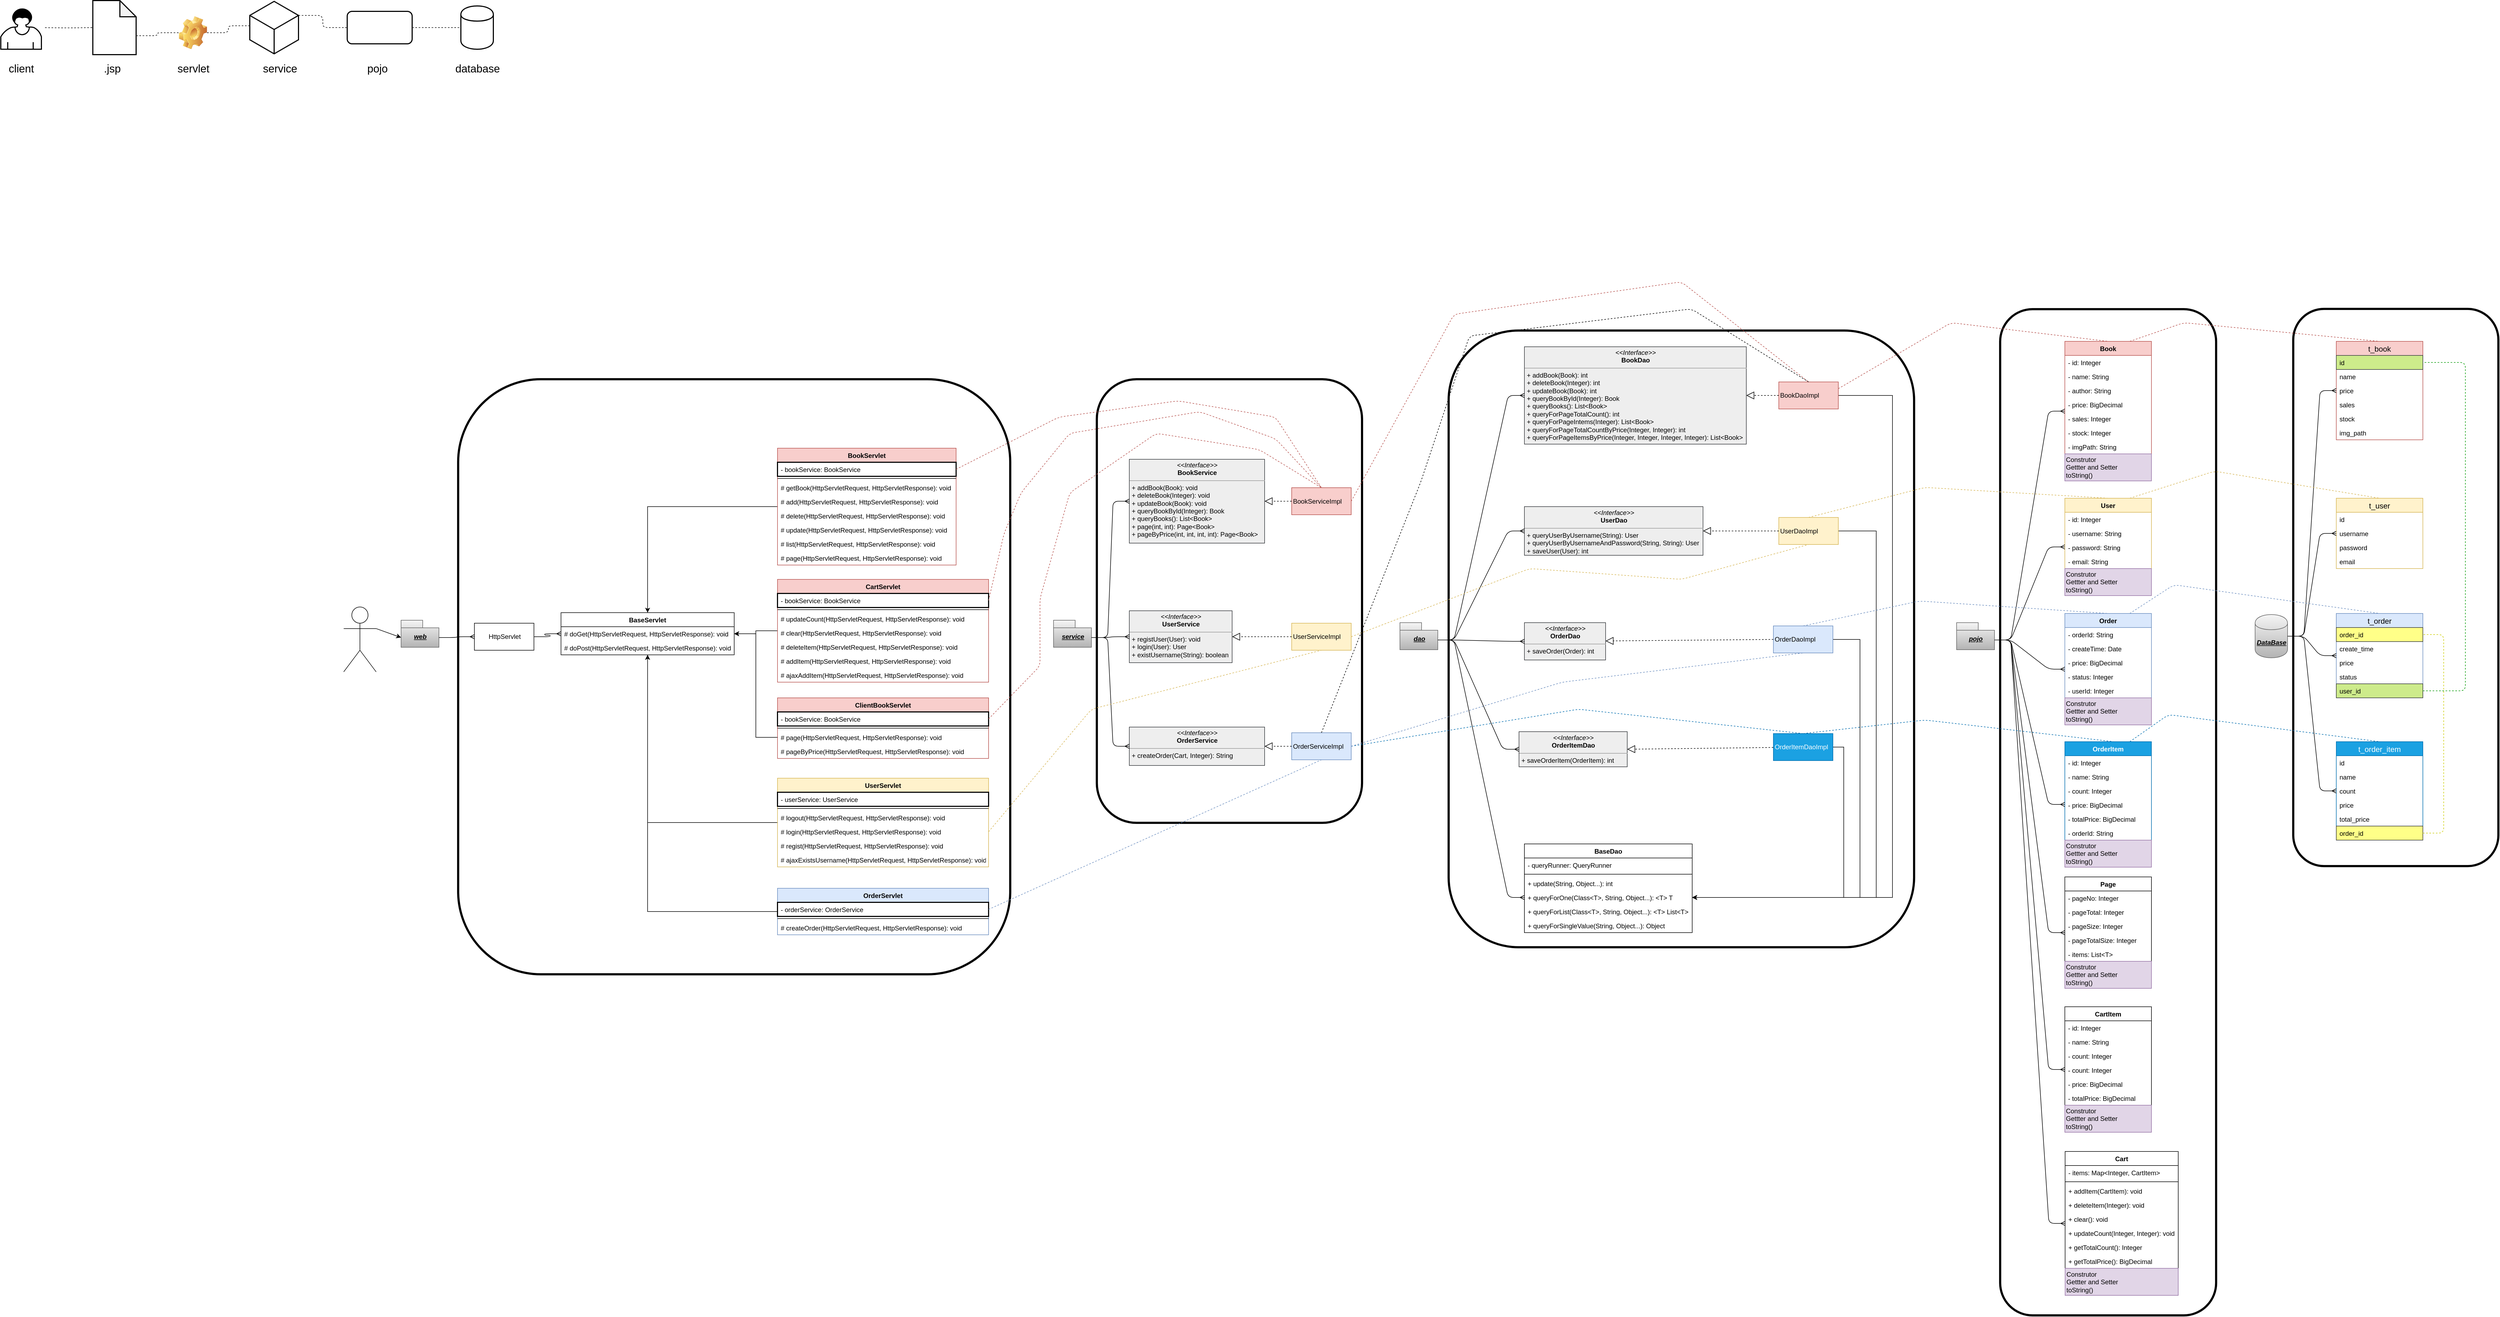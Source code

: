 <mxfile version="12.3.2" type="device" pages="1"><diagram id="w5yf4ziXrco4RBOvK4yT" name="第 1 页"><mxGraphModel dx="12277" dy="7038" grid="1" gridSize="10" guides="1" tooltips="1" connect="1" arrows="1" fold="1" page="1" pageScale="1" pageWidth="850" pageHeight="1100" math="0" shadow="0"><root><mxCell id="0"/><mxCell id="1" parent="0"/><mxCell id="fJXaUe6kzPMKRdfh2VDo-296" value="" style="rounded=1;whiteSpace=wrap;html=1;align=center;strokeWidth=4;" vertex="1" parent="1"><mxGeometry x="1422" y="-880" width="379" height="1030" as="geometry"/></mxCell><mxCell id="fJXaUe6kzPMKRdfh2VDo-295" value="" style="rounded=1;whiteSpace=wrap;html=1;align=center;strokeWidth=4;" vertex="1" parent="1"><mxGeometry x="880.5" y="-879.5" width="399" height="1860" as="geometry"/></mxCell><mxCell id="fJXaUe6kzPMKRdfh2VDo-294" value="" style="rounded=1;whiteSpace=wrap;html=1;align=center;strokeWidth=4;" vertex="1" parent="1"><mxGeometry x="-138.5" y="-840" width="860" height="1140" as="geometry"/></mxCell><mxCell id="fJXaUe6kzPMKRdfh2VDo-293" value="" style="rounded=1;whiteSpace=wrap;html=1;align=center;strokeWidth=4;" vertex="1" parent="1"><mxGeometry x="-788.5" y="-750" width="490" height="820" as="geometry"/></mxCell><mxCell id="fJXaUe6kzPMKRdfh2VDo-292" value="" style="rounded=1;whiteSpace=wrap;html=1;align=center;strokeWidth=4;" vertex="1" parent="1"><mxGeometry x="-1968.5" y="-750" width="1020" height="1100" as="geometry"/></mxCell><mxCell id="U7V5ikZA6cmBRaUyaPQ8-1" value="Book" style="swimlane;fontStyle=1;align=center;verticalAlign=top;childLayout=stackLayout;horizontal=1;startSize=26;horizontalStack=0;resizeParent=1;resizeParentMax=0;resizeLast=0;collapsible=1;marginBottom=0;fillColor=#f8cecc;strokeColor=#b85450;" parent="1" vertex="1"><mxGeometry x="1000" y="-820" width="160" height="258" as="geometry"><mxRectangle x="420" y="-370" width="60" height="26" as="alternateBounds"/></mxGeometry></mxCell><mxCell id="U7V5ikZA6cmBRaUyaPQ8-2" value="- id: Integer" style="text;strokeColor=none;fillColor=none;align=left;verticalAlign=top;spacingLeft=4;spacingRight=4;overflow=hidden;rotatable=0;points=[[0,0.5],[1,0.5]];portConstraint=eastwest;" parent="U7V5ikZA6cmBRaUyaPQ8-1" vertex="1"><mxGeometry y="26" width="160" height="26" as="geometry"/></mxCell><mxCell id="U7V5ikZA6cmBRaUyaPQ8-5" value="- name: String" style="text;strokeColor=none;fillColor=none;align=left;verticalAlign=top;spacingLeft=4;spacingRight=4;overflow=hidden;rotatable=0;points=[[0,0.5],[1,0.5]];portConstraint=eastwest;" parent="U7V5ikZA6cmBRaUyaPQ8-1" vertex="1"><mxGeometry y="52" width="160" height="26" as="geometry"/></mxCell><mxCell id="U7V5ikZA6cmBRaUyaPQ8-6" value="- author: String" style="text;strokeColor=none;fillColor=none;align=left;verticalAlign=top;spacingLeft=4;spacingRight=4;overflow=hidden;rotatable=0;points=[[0,0.5],[1,0.5]];portConstraint=eastwest;" parent="U7V5ikZA6cmBRaUyaPQ8-1" vertex="1"><mxGeometry y="78" width="160" height="26" as="geometry"/></mxCell><mxCell id="U7V5ikZA6cmBRaUyaPQ8-7" value="- price: BigDecimal" style="text;strokeColor=none;fillColor=none;align=left;verticalAlign=top;spacingLeft=4;spacingRight=4;overflow=hidden;rotatable=0;points=[[0,0.5],[1,0.5]];portConstraint=eastwest;" parent="U7V5ikZA6cmBRaUyaPQ8-1" vertex="1"><mxGeometry y="104" width="160" height="26" as="geometry"/></mxCell><mxCell id="U7V5ikZA6cmBRaUyaPQ8-10" value="- sales: Integer" style="text;strokeColor=none;fillColor=none;align=left;verticalAlign=top;spacingLeft=4;spacingRight=4;overflow=hidden;rotatable=0;points=[[0,0.5],[1,0.5]];portConstraint=eastwest;" parent="U7V5ikZA6cmBRaUyaPQ8-1" vertex="1"><mxGeometry y="130" width="160" height="26" as="geometry"/></mxCell><mxCell id="U7V5ikZA6cmBRaUyaPQ8-11" value="- stock: Integer" style="text;strokeColor=none;fillColor=none;align=left;verticalAlign=top;spacingLeft=4;spacingRight=4;overflow=hidden;rotatable=0;points=[[0,0.5],[1,0.5]];portConstraint=eastwest;" parent="U7V5ikZA6cmBRaUyaPQ8-1" vertex="1"><mxGeometry y="156" width="160" height="26" as="geometry"/></mxCell><mxCell id="U7V5ikZA6cmBRaUyaPQ8-12" value="- imgPath: String " style="text;strokeColor=none;fillColor=none;align=left;verticalAlign=top;spacingLeft=4;spacingRight=4;overflow=hidden;rotatable=0;points=[[0,0.5],[1,0.5]];portConstraint=eastwest;" parent="U7V5ikZA6cmBRaUyaPQ8-1" vertex="1"><mxGeometry y="182" width="160" height="26" as="geometry"/></mxCell><mxCell id="fJXaUe6kzPMKRdfh2VDo-81" value="Construtor&lt;br&gt;Gettter and Setter&lt;br&gt;toString()" style="html=1;align=left;fillColor=#e1d5e7;strokeColor=#9673a6;" vertex="1" parent="U7V5ikZA6cmBRaUyaPQ8-1"><mxGeometry y="208" width="160" height="50" as="geometry"/></mxCell><mxCell id="U7V5ikZA6cmBRaUyaPQ8-13" value="pojo" style="shape=folder;fontStyle=7;spacingTop=10;tabWidth=40;tabHeight=14;tabPosition=left;html=1;fillColor=#f5f5f5;strokeColor=#666666;gradientColor=#b3b3b3;" parent="1" vertex="1"><mxGeometry x="800" y="-300" width="70" height="50" as="geometry"/></mxCell><mxCell id="U7V5ikZA6cmBRaUyaPQ8-17" value="dao" style="shape=folder;fontStyle=7;spacingTop=10;tabWidth=40;tabHeight=14;tabPosition=left;html=1;fillColor=#f5f5f5;strokeColor=#666666;gradientColor=#b3b3b3;" parent="1" vertex="1"><mxGeometry x="-228.5" y="-300" width="70" height="50" as="geometry"/></mxCell><mxCell id="U7V5ikZA6cmBRaUyaPQ8-18" value="service" style="shape=folder;fontStyle=7;spacingTop=10;tabWidth=40;tabHeight=14;tabPosition=left;html=1;fillColor=#f5f5f5;strokeColor=#666666;gradientColor=#b3b3b3;" parent="1" vertex="1"><mxGeometry x="-868.5" y="-304.5" width="70" height="50" as="geometry"/></mxCell><mxCell id="U7V5ikZA6cmBRaUyaPQ8-19" value="DataBase" style="shape=cylinder;whiteSpace=wrap;html=1;boundedLbl=1;backgroundOutline=1;fillColor=#f5f5f5;strokeColor=#666666;gradientColor=#b3b3b3;fontStyle=7" parent="1" vertex="1"><mxGeometry x="1351.5" y="-315" width="60" height="80" as="geometry"/></mxCell><mxCell id="U7V5ikZA6cmBRaUyaPQ8-20" value="BaseDao" style="swimlane;fontStyle=1;align=center;verticalAlign=top;childLayout=stackLayout;horizontal=1;startSize=26;horizontalStack=0;resizeParent=1;resizeParentMax=0;resizeLast=0;collapsible=1;marginBottom=0;" parent="1" vertex="1"><mxGeometry x="1.5" y="109" width="310" height="164" as="geometry"><mxRectangle x="-600" y="-650" width="80" height="26" as="alternateBounds"/></mxGeometry></mxCell><mxCell id="U7V5ikZA6cmBRaUyaPQ8-21" value="- queryRunner: QueryRunner" style="text;align=left;verticalAlign=top;spacingLeft=4;spacingRight=4;overflow=hidden;rotatable=0;points=[[0,0.5],[1,0.5]];portConstraint=eastwest;" parent="U7V5ikZA6cmBRaUyaPQ8-20" vertex="1"><mxGeometry y="26" width="310" height="26" as="geometry"/></mxCell><mxCell id="U7V5ikZA6cmBRaUyaPQ8-22" value="" style="line;strokeWidth=1;align=left;verticalAlign=middle;spacingTop=-1;spacingLeft=3;spacingRight=3;rotatable=0;labelPosition=right;points=[];portConstraint=eastwest;" parent="U7V5ikZA6cmBRaUyaPQ8-20" vertex="1"><mxGeometry y="52" width="310" height="8" as="geometry"/></mxCell><mxCell id="U7V5ikZA6cmBRaUyaPQ8-23" value="+ update(String, Object...): int" style="text;align=left;verticalAlign=top;spacingLeft=4;spacingRight=4;overflow=hidden;rotatable=0;points=[[0,0.5],[1,0.5]];portConstraint=eastwest;" parent="U7V5ikZA6cmBRaUyaPQ8-20" vertex="1"><mxGeometry y="60" width="310" height="26" as="geometry"/></mxCell><mxCell id="U7V5ikZA6cmBRaUyaPQ8-25" value="+ queryForOne(Class&lt;T&gt;, String, Object...): &lt;T&gt; T" style="text;align=left;verticalAlign=top;spacingLeft=4;spacingRight=4;overflow=hidden;rotatable=0;points=[[0,0.5],[1,0.5]];portConstraint=eastwest;" parent="U7V5ikZA6cmBRaUyaPQ8-20" vertex="1"><mxGeometry y="86" width="310" height="26" as="geometry"/></mxCell><mxCell id="U7V5ikZA6cmBRaUyaPQ8-27" value="+ queryForList(Class&lt;T&gt;, String, Object...): &lt;T&gt; List&lt;T&gt;" style="text;align=left;verticalAlign=top;spacingLeft=4;spacingRight=4;overflow=hidden;rotatable=0;points=[[0,0.5],[1,0.5]];portConstraint=eastwest;" parent="U7V5ikZA6cmBRaUyaPQ8-20" vertex="1"><mxGeometry y="112" width="310" height="26" as="geometry"/></mxCell><mxCell id="U7V5ikZA6cmBRaUyaPQ8-28" value="+ queryForSingleValue(String, Object...): Object" style="text;align=left;verticalAlign=top;spacingLeft=4;spacingRight=4;overflow=hidden;rotatable=0;points=[[0,0.5],[1,0.5]];portConstraint=eastwest;" parent="U7V5ikZA6cmBRaUyaPQ8-20" vertex="1"><mxGeometry y="138" width="310" height="26" as="geometry"/></mxCell><mxCell id="U7V5ikZA6cmBRaUyaPQ8-34" value="&lt;p style=&quot;margin: 0px ; margin-top: 4px ; text-align: center&quot;&gt;&lt;i&gt;&amp;lt;&amp;lt;Interface&amp;gt;&amp;gt;&lt;/i&gt;&lt;br&gt;&lt;b&gt;BookDao&lt;/b&gt;&lt;/p&gt;&lt;hr size=&quot;1&quot;&gt;&lt;p style=&quot;margin: 0px ; margin-left: 4px&quot;&gt;&lt;/p&gt;&lt;p style=&quot;margin: 0px ; margin-left: 4px&quot;&gt;+ addBook(Book): int&lt;br&gt;+ deleteBook(Integer): int&lt;/p&gt;&lt;p style=&quot;margin: 0px ; margin-left: 4px&quot;&gt;+ updateBook(Book): int&lt;/p&gt;&lt;p style=&quot;margin: 0px ; margin-left: 4px&quot;&gt;+ queryBookById(Integer): Book&lt;/p&gt;&lt;p style=&quot;margin: 0px ; margin-left: 4px&quot;&gt;+ queryBooks(): List&amp;lt;Book&amp;gt;&lt;/p&gt;&lt;p style=&quot;margin: 0px ; margin-left: 4px&quot;&gt;+ queryForPageTotalCount(): int&lt;/p&gt;&lt;p style=&quot;margin: 0px ; margin-left: 4px&quot;&gt;+ queryForPageIntems(Integer): List&amp;lt;Book&amp;gt;&lt;/p&gt;&lt;p style=&quot;margin: 0px ; margin-left: 4px&quot;&gt;+ queryForPageTotalCountByPrice(Integer, Integer): int&lt;/p&gt;&lt;p style=&quot;margin: 0px ; margin-left: 4px&quot;&gt;+ queryForPageItemsByPrice(Integer, Integer, Integer, Integer): List&amp;lt;Book&amp;gt;&lt;/p&gt;&lt;p style=&quot;margin: 0px ; margin-left: 4px&quot;&gt;&lt;br&gt;&lt;/p&gt;" style="verticalAlign=top;align=left;overflow=fill;fontSize=12;fontFamily=Helvetica;html=1;fillColor=#eeeeee;strokeColor=#36393d;" parent="1" vertex="1"><mxGeometry x="1.5" y="-810" width="410" height="180" as="geometry"/></mxCell><mxCell id="U7V5ikZA6cmBRaUyaPQ8-58" value="User" style="swimlane;fontStyle=1;align=center;verticalAlign=top;childLayout=stackLayout;horizontal=1;startSize=26;horizontalStack=0;resizeParent=1;resizeParentMax=0;resizeLast=0;collapsible=1;marginBottom=0;fillColor=#fff2cc;strokeColor=#d6b656;" parent="1" vertex="1"><mxGeometry x="1000" y="-530" width="160" height="180" as="geometry"><mxRectangle x="420" y="-80" width="100" height="26" as="alternateBounds"/></mxGeometry></mxCell><mxCell id="U7V5ikZA6cmBRaUyaPQ8-59" value="- id: Integer" style="text;strokeColor=none;fillColor=none;align=left;verticalAlign=top;spacingLeft=4;spacingRight=4;overflow=hidden;rotatable=0;points=[[0,0.5],[1,0.5]];portConstraint=eastwest;" parent="U7V5ikZA6cmBRaUyaPQ8-58" vertex="1"><mxGeometry y="26" width="160" height="26" as="geometry"/></mxCell><mxCell id="fJXaUe6kzPMKRdfh2VDo-7" value="- username: String" style="text;strokeColor=none;fillColor=none;align=left;verticalAlign=top;spacingLeft=4;spacingRight=4;overflow=hidden;rotatable=0;points=[[0,0.5],[1,0.5]];portConstraint=eastwest;" vertex="1" parent="U7V5ikZA6cmBRaUyaPQ8-58"><mxGeometry y="52" width="160" height="26" as="geometry"/></mxCell><mxCell id="fJXaUe6kzPMKRdfh2VDo-8" value="- password: String" style="text;strokeColor=none;fillColor=none;align=left;verticalAlign=top;spacingLeft=4;spacingRight=4;overflow=hidden;rotatable=0;points=[[0,0.5],[1,0.5]];portConstraint=eastwest;" vertex="1" parent="U7V5ikZA6cmBRaUyaPQ8-58"><mxGeometry y="78" width="160" height="26" as="geometry"/></mxCell><mxCell id="fJXaUe6kzPMKRdfh2VDo-9" value="- email: String" style="text;strokeColor=none;fillColor=none;align=left;verticalAlign=top;spacingLeft=4;spacingRight=4;overflow=hidden;rotatable=0;points=[[0,0.5],[1,0.5]];portConstraint=eastwest;" vertex="1" parent="U7V5ikZA6cmBRaUyaPQ8-58"><mxGeometry y="104" width="160" height="26" as="geometry"/></mxCell><mxCell id="fJXaUe6kzPMKRdfh2VDo-82" value="Construtor&lt;br&gt;Gettter and Setter&lt;br&gt;toString()" style="html=1;align=left;fillColor=#e1d5e7;strokeColor=#9673a6;" vertex="1" parent="U7V5ikZA6cmBRaUyaPQ8-58"><mxGeometry y="130" width="160" height="50" as="geometry"/></mxCell><mxCell id="U7V5ikZA6cmBRaUyaPQ8-62" value="Page" style="swimlane;fontStyle=1;align=center;verticalAlign=top;childLayout=stackLayout;horizontal=1;startSize=26;horizontalStack=0;resizeParent=1;resizeParentMax=0;resizeLast=0;collapsible=1;marginBottom=0;" parent="1" vertex="1"><mxGeometry x="1000" y="170" width="160" height="206" as="geometry"><mxRectangle x="420" y="620" width="100" height="26" as="alternateBounds"/></mxGeometry></mxCell><mxCell id="U7V5ikZA6cmBRaUyaPQ8-63" value="- pageNo: Integer" style="text;strokeColor=none;fillColor=none;align=left;verticalAlign=top;spacingLeft=4;spacingRight=4;overflow=hidden;rotatable=0;points=[[0,0.5],[1,0.5]];portConstraint=eastwest;" parent="U7V5ikZA6cmBRaUyaPQ8-62" vertex="1"><mxGeometry y="26" width="160" height="26" as="geometry"/></mxCell><mxCell id="fJXaUe6kzPMKRdfh2VDo-41" value="- pageTotal: Integer" style="text;strokeColor=none;fillColor=none;align=left;verticalAlign=top;spacingLeft=4;spacingRight=4;overflow=hidden;rotatable=0;points=[[0,0.5],[1,0.5]];portConstraint=eastwest;" vertex="1" parent="U7V5ikZA6cmBRaUyaPQ8-62"><mxGeometry y="52" width="160" height="26" as="geometry"/></mxCell><mxCell id="fJXaUe6kzPMKRdfh2VDo-42" value="- pageSize: Integer" style="text;strokeColor=none;fillColor=none;align=left;verticalAlign=top;spacingLeft=4;spacingRight=4;overflow=hidden;rotatable=0;points=[[0,0.5],[1,0.5]];portConstraint=eastwest;" vertex="1" parent="U7V5ikZA6cmBRaUyaPQ8-62"><mxGeometry y="78" width="160" height="26" as="geometry"/></mxCell><mxCell id="fJXaUe6kzPMKRdfh2VDo-43" value="- pageTotalSize: Integer" style="text;strokeColor=none;fillColor=none;align=left;verticalAlign=top;spacingLeft=4;spacingRight=4;overflow=hidden;rotatable=0;points=[[0,0.5],[1,0.5]];portConstraint=eastwest;" vertex="1" parent="U7V5ikZA6cmBRaUyaPQ8-62"><mxGeometry y="104" width="160" height="26" as="geometry"/></mxCell><mxCell id="fJXaUe6kzPMKRdfh2VDo-44" value="- items: List&lt;T&gt;" style="text;strokeColor=none;fillColor=none;align=left;verticalAlign=top;spacingLeft=4;spacingRight=4;overflow=hidden;rotatable=0;points=[[0,0.5],[1,0.5]];portConstraint=eastwest;" vertex="1" parent="U7V5ikZA6cmBRaUyaPQ8-62"><mxGeometry y="130" width="160" height="26" as="geometry"/></mxCell><mxCell id="fJXaUe6kzPMKRdfh2VDo-86" value="Construtor&lt;br&gt;Gettter and Setter&lt;br&gt;toString()" style="html=1;align=left;fillColor=#e1d5e7;strokeColor=#9673a6;" vertex="1" parent="U7V5ikZA6cmBRaUyaPQ8-62"><mxGeometry y="156" width="160" height="50" as="geometry"/></mxCell><mxCell id="U7V5ikZA6cmBRaUyaPQ8-66" value="&lt;p style=&quot;margin: 0px ; margin-top: 4px ; text-align: center&quot;&gt;&lt;i&gt;&amp;lt;&amp;lt;Interface&amp;gt;&amp;gt;&lt;/i&gt;&lt;br&gt;&lt;b&gt;UserDao&lt;/b&gt;&lt;/p&gt;&lt;hr size=&quot;1&quot;&gt;&lt;p style=&quot;margin: 0px ; margin-left: 4px&quot;&gt;&lt;/p&gt;&lt;p style=&quot;margin: 0px ; margin-left: 4px&quot;&gt;+ queryUserByUsername(String): User&lt;/p&gt;&lt;p style=&quot;margin: 0px ; margin-left: 4px&quot;&gt;+ queryUserByUsernameAndPassword(String, String): User&lt;/p&gt;&lt;p style=&quot;margin: 0px ; margin-left: 4px&quot;&gt;+ saveUser(User): int&lt;/p&gt;" style="verticalAlign=top;align=left;overflow=fill;fontSize=12;fontFamily=Helvetica;html=1;fillColor=#eeeeee;strokeColor=#36393d;" parent="1" vertex="1"><mxGeometry x="1.5" y="-514.5" width="330" height="90" as="geometry"/></mxCell><mxCell id="U7V5ikZA6cmBRaUyaPQ8-83" value="" style="edgeStyle=entityRelationEdgeStyle;fontSize=12;html=1;endArrow=ERmany;exitX=0;exitY=0;exitDx=70;exitDy=32;exitPerimeter=0;entryX=0;entryY=0.5;entryDx=0;entryDy=0;" parent="1" source="U7V5ikZA6cmBRaUyaPQ8-13" target="U7V5ikZA6cmBRaUyaPQ8-1" edge="1"><mxGeometry width="100" height="100" relative="1" as="geometry"><mxPoint x="890" y="-280" as="sourcePoint"/><mxPoint x="990" y="-380" as="targetPoint"/></mxGeometry></mxCell><mxCell id="U7V5ikZA6cmBRaUyaPQ8-84" value="" style="edgeStyle=entityRelationEdgeStyle;fontSize=12;html=1;endArrow=ERmany;exitX=0;exitY=0;exitDx=70;exitDy=32;exitPerimeter=0;entryX=0;entryY=0.5;entryDx=0;entryDy=0;" parent="1" source="U7V5ikZA6cmBRaUyaPQ8-13" target="U7V5ikZA6cmBRaUyaPQ8-58" edge="1"><mxGeometry width="100" height="100" relative="1" as="geometry"><mxPoint x="924.81" y="-210.905" as="sourcePoint"/><mxPoint x="994.81" y="-329.952" as="targetPoint"/></mxGeometry></mxCell><mxCell id="U7V5ikZA6cmBRaUyaPQ8-85" value="" style="edgeStyle=entityRelationEdgeStyle;fontSize=12;html=1;endArrow=ERmany;exitX=0;exitY=0;exitDx=70;exitDy=32;exitPerimeter=0;entryX=0;entryY=0.5;entryDx=0;entryDy=0;" parent="1" source="U7V5ikZA6cmBRaUyaPQ8-13" target="U7V5ikZA6cmBRaUyaPQ8-62" edge="1"><mxGeometry width="100" height="100" relative="1" as="geometry"><mxPoint x="930" y="-230.8" as="sourcePoint"/><mxPoint x="1000" y="-290" as="targetPoint"/></mxGeometry></mxCell><mxCell id="U7V5ikZA6cmBRaUyaPQ8-86" value="Cart" style="swimlane;fontStyle=1;align=center;verticalAlign=top;childLayout=stackLayout;horizontal=1;startSize=26;horizontalStack=0;resizeParent=1;resizeParentMax=0;resizeLast=0;collapsible=1;marginBottom=0;" parent="1" vertex="1"><mxGeometry x="1000.5" y="677.5" width="209" height="266" as="geometry"><mxRectangle x="420" y="930" width="100" height="26" as="alternateBounds"/></mxGeometry></mxCell><mxCell id="U7V5ikZA6cmBRaUyaPQ8-87" value="- items: Map&lt;Integer, CartItem&gt;" style="text;strokeColor=none;fillColor=none;align=left;verticalAlign=top;spacingLeft=4;spacingRight=4;overflow=hidden;rotatable=0;points=[[0,0.5],[1,0.5]];portConstraint=eastwest;" parent="U7V5ikZA6cmBRaUyaPQ8-86" vertex="1"><mxGeometry y="26" width="209" height="26" as="geometry"/></mxCell><mxCell id="U7V5ikZA6cmBRaUyaPQ8-88" value="" style="line;strokeWidth=1;fillColor=none;align=left;verticalAlign=middle;spacingTop=-1;spacingLeft=3;spacingRight=3;rotatable=0;labelPosition=right;points=[];portConstraint=eastwest;" parent="U7V5ikZA6cmBRaUyaPQ8-86" vertex="1"><mxGeometry y="52" width="209" height="8" as="geometry"/></mxCell><mxCell id="U7V5ikZA6cmBRaUyaPQ8-89" value="+ addItem(CartItem): void" style="text;strokeColor=none;fillColor=none;align=left;verticalAlign=top;spacingLeft=4;spacingRight=4;overflow=hidden;rotatable=0;points=[[0,0.5],[1,0.5]];portConstraint=eastwest;" parent="U7V5ikZA6cmBRaUyaPQ8-86" vertex="1"><mxGeometry y="60" width="209" height="26" as="geometry"/></mxCell><mxCell id="fJXaUe6kzPMKRdfh2VDo-55" value="+ deleteItem(Integer): void" style="text;strokeColor=none;fillColor=none;align=left;verticalAlign=top;spacingLeft=4;spacingRight=4;overflow=hidden;rotatable=0;points=[[0,0.5],[1,0.5]];portConstraint=eastwest;" vertex="1" parent="U7V5ikZA6cmBRaUyaPQ8-86"><mxGeometry y="86" width="209" height="26" as="geometry"/></mxCell><mxCell id="fJXaUe6kzPMKRdfh2VDo-58" value="+ clear(): void" style="text;strokeColor=none;fillColor=none;align=left;verticalAlign=top;spacingLeft=4;spacingRight=4;overflow=hidden;rotatable=0;points=[[0,0.5],[1,0.5]];portConstraint=eastwest;" vertex="1" parent="U7V5ikZA6cmBRaUyaPQ8-86"><mxGeometry y="112" width="209" height="26" as="geometry"/></mxCell><mxCell id="fJXaUe6kzPMKRdfh2VDo-59" value="+ updateCount(Integer, Integer): void" style="text;strokeColor=none;fillColor=none;align=left;verticalAlign=top;spacingLeft=4;spacingRight=4;overflow=hidden;rotatable=0;points=[[0,0.5],[1,0.5]];portConstraint=eastwest;" vertex="1" parent="U7V5ikZA6cmBRaUyaPQ8-86"><mxGeometry y="138" width="209" height="26" as="geometry"/></mxCell><mxCell id="fJXaUe6kzPMKRdfh2VDo-60" value="+ getTotalCount(): Integer" style="text;strokeColor=none;fillColor=none;align=left;verticalAlign=top;spacingLeft=4;spacingRight=4;overflow=hidden;rotatable=0;points=[[0,0.5],[1,0.5]];portConstraint=eastwest;" vertex="1" parent="U7V5ikZA6cmBRaUyaPQ8-86"><mxGeometry y="164" width="209" height="26" as="geometry"/></mxCell><mxCell id="fJXaUe6kzPMKRdfh2VDo-61" value="+ getTotalPrice(): BigDecimal" style="text;strokeColor=none;fillColor=none;align=left;verticalAlign=top;spacingLeft=4;spacingRight=4;overflow=hidden;rotatable=0;points=[[0,0.5],[1,0.5]];portConstraint=eastwest;" vertex="1" parent="U7V5ikZA6cmBRaUyaPQ8-86"><mxGeometry y="190" width="209" height="26" as="geometry"/></mxCell><mxCell id="fJXaUe6kzPMKRdfh2VDo-91" value="Construtor&lt;br&gt;Gettter and Setter&lt;br&gt;toString()" style="html=1;align=left;fillColor=#e1d5e7;strokeColor=#9673a6;" vertex="1" parent="U7V5ikZA6cmBRaUyaPQ8-86"><mxGeometry y="216" width="209" height="50" as="geometry"/></mxCell><mxCell id="U7V5ikZA6cmBRaUyaPQ8-90" value="" style="edgeStyle=entityRelationEdgeStyle;fontSize=12;html=1;endArrow=ERmany;exitX=0;exitY=0;exitDx=70;exitDy=32;exitPerimeter=0;" parent="1" source="U7V5ikZA6cmBRaUyaPQ8-13" target="U7V5ikZA6cmBRaUyaPQ8-86" edge="1"><mxGeometry width="100" height="100" relative="1" as="geometry"><mxPoint x="900.19" y="-160.069" as="sourcePoint"/><mxPoint x="980" y="91" as="targetPoint"/></mxGeometry></mxCell><mxCell id="U7V5ikZA6cmBRaUyaPQ8-91" value="Order" style="swimlane;fontStyle=1;align=center;verticalAlign=top;childLayout=stackLayout;horizontal=1;startSize=26;horizontalStack=0;resizeParent=1;resizeParentMax=0;resizeLast=0;collapsible=1;marginBottom=0;fillColor=#dae8fc;strokeColor=#6c8ebf;" parent="1" vertex="1"><mxGeometry x="1000" y="-317" width="160" height="206" as="geometry"><mxRectangle x="420" y="280" width="100" height="26" as="alternateBounds"/></mxGeometry></mxCell><mxCell id="U7V5ikZA6cmBRaUyaPQ8-92" value="- orderId: String" style="text;strokeColor=none;fillColor=none;align=left;verticalAlign=top;spacingLeft=4;spacingRight=4;overflow=hidden;rotatable=0;points=[[0,0.5],[1,0.5]];portConstraint=eastwest;" parent="U7V5ikZA6cmBRaUyaPQ8-91" vertex="1"><mxGeometry y="26" width="160" height="26" as="geometry"/></mxCell><mxCell id="fJXaUe6kzPMKRdfh2VDo-31" value="- createTime: Date" style="text;strokeColor=none;fillColor=none;align=left;verticalAlign=top;spacingLeft=4;spacingRight=4;overflow=hidden;rotatable=0;points=[[0,0.5],[1,0.5]];portConstraint=eastwest;" vertex="1" parent="U7V5ikZA6cmBRaUyaPQ8-91"><mxGeometry y="52" width="160" height="26" as="geometry"/></mxCell><mxCell id="fJXaUe6kzPMKRdfh2VDo-32" value="- price: BigDecimal" style="text;strokeColor=none;fillColor=none;align=left;verticalAlign=top;spacingLeft=4;spacingRight=4;overflow=hidden;rotatable=0;points=[[0,0.5],[1,0.5]];portConstraint=eastwest;" vertex="1" parent="U7V5ikZA6cmBRaUyaPQ8-91"><mxGeometry y="78" width="160" height="26" as="geometry"/></mxCell><mxCell id="fJXaUe6kzPMKRdfh2VDo-33" value="- status: Integer" style="text;strokeColor=none;fillColor=none;align=left;verticalAlign=top;spacingLeft=4;spacingRight=4;overflow=hidden;rotatable=0;points=[[0,0.5],[1,0.5]];portConstraint=eastwest;" vertex="1" parent="U7V5ikZA6cmBRaUyaPQ8-91"><mxGeometry y="104" width="160" height="26" as="geometry"/></mxCell><mxCell id="fJXaUe6kzPMKRdfh2VDo-34" value="- userId: Integer" style="text;strokeColor=none;fillColor=none;align=left;verticalAlign=top;spacingLeft=4;spacingRight=4;overflow=hidden;rotatable=0;points=[[0,0.5],[1,0.5]];portConstraint=eastwest;" vertex="1" parent="U7V5ikZA6cmBRaUyaPQ8-91"><mxGeometry y="130" width="160" height="26" as="geometry"/></mxCell><mxCell id="fJXaUe6kzPMKRdfh2VDo-83" value="Construtor&lt;br&gt;Gettter and Setter&lt;br&gt;toString()" style="html=1;align=left;fillColor=#e1d5e7;strokeColor=#9673a6;" vertex="1" parent="U7V5ikZA6cmBRaUyaPQ8-91"><mxGeometry y="156" width="160" height="50" as="geometry"/></mxCell><mxCell id="U7V5ikZA6cmBRaUyaPQ8-95" value="OrderItem" style="swimlane;fontStyle=1;align=center;verticalAlign=top;childLayout=stackLayout;horizontal=1;startSize=26;horizontalStack=0;resizeParent=1;resizeParentMax=0;resizeLast=0;collapsible=1;marginBottom=0;fillColor=#1ba1e2;strokeColor=#006EAF;fontColor=#ffffff;" parent="1" vertex="1"><mxGeometry x="1000" y="-80" width="160" height="232" as="geometry"><mxRectangle x="420" y="370" width="100" height="26" as="alternateBounds"/></mxGeometry></mxCell><mxCell id="U7V5ikZA6cmBRaUyaPQ8-96" value="- id: Integer" style="text;strokeColor=none;fillColor=none;align=left;verticalAlign=top;spacingLeft=4;spacingRight=4;overflow=hidden;rotatable=0;points=[[0,0.5],[1,0.5]];portConstraint=eastwest;" parent="U7V5ikZA6cmBRaUyaPQ8-95" vertex="1"><mxGeometry y="26" width="160" height="26" as="geometry"/></mxCell><mxCell id="fJXaUe6kzPMKRdfh2VDo-35" value="- name: String" style="text;strokeColor=none;fillColor=none;align=left;verticalAlign=top;spacingLeft=4;spacingRight=4;overflow=hidden;rotatable=0;points=[[0,0.5],[1,0.5]];portConstraint=eastwest;" vertex="1" parent="U7V5ikZA6cmBRaUyaPQ8-95"><mxGeometry y="52" width="160" height="26" as="geometry"/></mxCell><mxCell id="fJXaUe6kzPMKRdfh2VDo-36" value="- count: Integer" style="text;strokeColor=none;fillColor=none;align=left;verticalAlign=top;spacingLeft=4;spacingRight=4;overflow=hidden;rotatable=0;points=[[0,0.5],[1,0.5]];portConstraint=eastwest;" vertex="1" parent="U7V5ikZA6cmBRaUyaPQ8-95"><mxGeometry y="78" width="160" height="26" as="geometry"/></mxCell><mxCell id="fJXaUe6kzPMKRdfh2VDo-38" value="- price: BigDecimal" style="text;strokeColor=none;fillColor=none;align=left;verticalAlign=top;spacingLeft=4;spacingRight=4;overflow=hidden;rotatable=0;points=[[0,0.5],[1,0.5]];portConstraint=eastwest;" vertex="1" parent="U7V5ikZA6cmBRaUyaPQ8-95"><mxGeometry y="104" width="160" height="26" as="geometry"/></mxCell><mxCell id="fJXaUe6kzPMKRdfh2VDo-39" value="- totalPrice: BigDecimal" style="text;strokeColor=none;fillColor=none;align=left;verticalAlign=top;spacingLeft=4;spacingRight=4;overflow=hidden;rotatable=0;points=[[0,0.5],[1,0.5]];portConstraint=eastwest;" vertex="1" parent="U7V5ikZA6cmBRaUyaPQ8-95"><mxGeometry y="130" width="160" height="26" as="geometry"/></mxCell><mxCell id="fJXaUe6kzPMKRdfh2VDo-40" value="- orderId: String" style="text;strokeColor=none;fillColor=none;align=left;verticalAlign=top;spacingLeft=4;spacingRight=4;overflow=hidden;rotatable=0;points=[[0,0.5],[1,0.5]];portConstraint=eastwest;" vertex="1" parent="U7V5ikZA6cmBRaUyaPQ8-95"><mxGeometry y="156" width="160" height="26" as="geometry"/></mxCell><mxCell id="fJXaUe6kzPMKRdfh2VDo-84" value="Construtor&lt;br&gt;Gettter and Setter&lt;br&gt;toString()" style="html=1;align=left;fillColor=#e1d5e7;strokeColor=#9673a6;" vertex="1" parent="U7V5ikZA6cmBRaUyaPQ8-95"><mxGeometry y="182" width="160" height="50" as="geometry"/></mxCell><mxCell id="U7V5ikZA6cmBRaUyaPQ8-99" value="" style="edgeStyle=entityRelationEdgeStyle;fontSize=12;html=1;endArrow=ERmany;exitX=0;exitY=0;exitDx=70;exitDy=32;exitPerimeter=0;entryX=0;entryY=0.5;entryDx=0;entryDy=0;" parent="1" source="U7V5ikZA6cmBRaUyaPQ8-13" target="U7V5ikZA6cmBRaUyaPQ8-91" edge="1"><mxGeometry width="100" height="100" relative="1" as="geometry"><mxPoint x="895.167" y="-180" as="sourcePoint"/><mxPoint x="965" y="-59" as="targetPoint"/></mxGeometry></mxCell><mxCell id="U7V5ikZA6cmBRaUyaPQ8-100" value="" style="edgeStyle=entityRelationEdgeStyle;fontSize=12;html=1;endArrow=ERmany;exitX=0;exitY=0;exitDx=70;exitDy=32;exitPerimeter=0;entryX=0;entryY=0.5;entryDx=0;entryDy=0;" parent="1" source="U7V5ikZA6cmBRaUyaPQ8-13" target="U7V5ikZA6cmBRaUyaPQ8-95" edge="1"><mxGeometry width="100" height="100" relative="1" as="geometry"><mxPoint x="920.167" y="-147" as="sourcePoint"/><mxPoint x="990" y="-26" as="targetPoint"/></mxGeometry></mxCell><mxCell id="U7V5ikZA6cmBRaUyaPQ8-102" value="t_book" style="swimlane;fontStyle=0;childLayout=stackLayout;horizontal=1;startSize=26;fillColor=#f8cecc;horizontalStack=0;resizeParent=1;resizeParentMax=0;resizeLast=0;collapsible=1;marginBottom=0;swimlaneFillColor=#ffffff;align=center;fontSize=14;strokeColor=#b85450;" parent="1" vertex="1"><mxGeometry x="1501.5" y="-820" width="160" height="182" as="geometry"><mxRectangle x="750" y="-370" width="70" height="26" as="alternateBounds"/></mxGeometry></mxCell><mxCell id="U7V5ikZA6cmBRaUyaPQ8-103" value="id" style="text;strokeColor=#36393d;fillColor=#cdeb8b;spacingLeft=4;spacingRight=4;overflow=hidden;rotatable=0;points=[[0,0.5],[1,0.5]];portConstraint=eastwest;fontSize=12;" parent="U7V5ikZA6cmBRaUyaPQ8-102" vertex="1"><mxGeometry y="26" width="160" height="26" as="geometry"/></mxCell><mxCell id="U7V5ikZA6cmBRaUyaPQ8-104" value="name" style="text;strokeColor=none;fillColor=none;spacingLeft=4;spacingRight=4;overflow=hidden;rotatable=0;points=[[0,0.5],[1,0.5]];portConstraint=eastwest;fontSize=12;" parent="U7V5ikZA6cmBRaUyaPQ8-102" vertex="1"><mxGeometry y="52" width="160" height="26" as="geometry"/></mxCell><mxCell id="U7V5ikZA6cmBRaUyaPQ8-105" value="price" style="text;strokeColor=none;fillColor=none;spacingLeft=4;spacingRight=4;overflow=hidden;rotatable=0;points=[[0,0.5],[1,0.5]];portConstraint=eastwest;fontSize=12;" parent="U7V5ikZA6cmBRaUyaPQ8-102" vertex="1"><mxGeometry y="78" width="160" height="26" as="geometry"/></mxCell><mxCell id="fJXaUe6kzPMKRdfh2VDo-4" value="sales" style="text;strokeColor=none;fillColor=none;spacingLeft=4;spacingRight=4;overflow=hidden;rotatable=0;points=[[0,0.5],[1,0.5]];portConstraint=eastwest;fontSize=12;" vertex="1" parent="U7V5ikZA6cmBRaUyaPQ8-102"><mxGeometry y="104" width="160" height="26" as="geometry"/></mxCell><mxCell id="fJXaUe6kzPMKRdfh2VDo-5" value="stock" style="text;strokeColor=none;fillColor=none;spacingLeft=4;spacingRight=4;overflow=hidden;rotatable=0;points=[[0,0.5],[1,0.5]];portConstraint=eastwest;fontSize=12;" vertex="1" parent="U7V5ikZA6cmBRaUyaPQ8-102"><mxGeometry y="130" width="160" height="26" as="geometry"/></mxCell><mxCell id="fJXaUe6kzPMKRdfh2VDo-6" value="img_path" style="text;strokeColor=none;fillColor=none;spacingLeft=4;spacingRight=4;overflow=hidden;rotatable=0;points=[[0,0.5],[1,0.5]];portConstraint=eastwest;fontSize=12;" vertex="1" parent="U7V5ikZA6cmBRaUyaPQ8-102"><mxGeometry y="156" width="160" height="26" as="geometry"/></mxCell><mxCell id="U7V5ikZA6cmBRaUyaPQ8-110" value="t_order_item" style="swimlane;fontStyle=0;childLayout=stackLayout;horizontal=1;startSize=26;fillColor=#1ba1e2;horizontalStack=0;resizeParent=1;resizeParentMax=0;resizeLast=0;collapsible=1;marginBottom=0;swimlaneFillColor=#ffffff;align=center;fontSize=14;strokeColor=#006EAF;fontColor=#ffffff;" parent="1" vertex="1"><mxGeometry x="1501.5" y="-80" width="160" height="182" as="geometry"><mxRectangle x="750" y="350" width="110" height="26" as="alternateBounds"/></mxGeometry></mxCell><mxCell id="U7V5ikZA6cmBRaUyaPQ8-111" value="id" style="text;strokeColor=none;fillColor=none;spacingLeft=4;spacingRight=4;overflow=hidden;rotatable=0;points=[[0,0.5],[1,0.5]];portConstraint=eastwest;fontSize=12;" parent="U7V5ikZA6cmBRaUyaPQ8-110" vertex="1"><mxGeometry y="26" width="160" height="26" as="geometry"/></mxCell><mxCell id="U7V5ikZA6cmBRaUyaPQ8-112" value="name" style="text;strokeColor=none;fillColor=none;spacingLeft=4;spacingRight=4;overflow=hidden;rotatable=0;points=[[0,0.5],[1,0.5]];portConstraint=eastwest;fontSize=12;" parent="U7V5ikZA6cmBRaUyaPQ8-110" vertex="1"><mxGeometry y="52" width="160" height="26" as="geometry"/></mxCell><mxCell id="U7V5ikZA6cmBRaUyaPQ8-113" value="count" style="text;strokeColor=none;fillColor=none;spacingLeft=4;spacingRight=4;overflow=hidden;rotatable=0;points=[[0,0.5],[1,0.5]];portConstraint=eastwest;fontSize=12;" parent="U7V5ikZA6cmBRaUyaPQ8-110" vertex="1"><mxGeometry y="78" width="160" height="26" as="geometry"/></mxCell><mxCell id="fJXaUe6kzPMKRdfh2VDo-25" value="price" style="text;strokeColor=none;fillColor=none;spacingLeft=4;spacingRight=4;overflow=hidden;rotatable=0;points=[[0,0.5],[1,0.5]];portConstraint=eastwest;fontSize=12;" vertex="1" parent="U7V5ikZA6cmBRaUyaPQ8-110"><mxGeometry y="104" width="160" height="26" as="geometry"/></mxCell><mxCell id="fJXaUe6kzPMKRdfh2VDo-26" value="total_price" style="text;strokeColor=none;fillColor=none;spacingLeft=4;spacingRight=4;overflow=hidden;rotatable=0;points=[[0,0.5],[1,0.5]];portConstraint=eastwest;fontSize=12;" vertex="1" parent="U7V5ikZA6cmBRaUyaPQ8-110"><mxGeometry y="130" width="160" height="26" as="geometry"/></mxCell><mxCell id="fJXaUe6kzPMKRdfh2VDo-28" value="order_id" style="text;strokeColor=#36393d;fillColor=#ffff88;spacingLeft=4;spacingRight=4;overflow=hidden;rotatable=0;points=[[0,0.5],[1,0.5]];portConstraint=eastwest;fontSize=12;" vertex="1" parent="U7V5ikZA6cmBRaUyaPQ8-110"><mxGeometry y="156" width="160" height="26" as="geometry"/></mxCell><mxCell id="U7V5ikZA6cmBRaUyaPQ8-115" value="t_user" style="swimlane;fontStyle=0;childLayout=stackLayout;horizontal=1;startSize=26;fillColor=#fff2cc;horizontalStack=0;resizeParent=1;resizeParentMax=0;resizeLast=0;collapsible=1;marginBottom=0;swimlaneFillColor=#ffffff;align=center;fontSize=14;strokeColor=#d6b656;" parent="1" vertex="1"><mxGeometry x="1501.5" y="-530" width="160" height="130" as="geometry"><mxRectangle x="750" y="-100" width="70" height="26" as="alternateBounds"/></mxGeometry></mxCell><mxCell id="U7V5ikZA6cmBRaUyaPQ8-116" value="id" style="text;strokeColor=none;fillColor=none;spacingLeft=4;spacingRight=4;overflow=hidden;rotatable=0;points=[[0,0.5],[1,0.5]];portConstraint=eastwest;fontSize=12;" parent="U7V5ikZA6cmBRaUyaPQ8-115" vertex="1"><mxGeometry y="26" width="160" height="26" as="geometry"/></mxCell><mxCell id="U7V5ikZA6cmBRaUyaPQ8-117" value="username" style="text;strokeColor=none;fillColor=none;spacingLeft=4;spacingRight=4;overflow=hidden;rotatable=0;points=[[0,0.5],[1,0.5]];portConstraint=eastwest;fontSize=12;" parent="U7V5ikZA6cmBRaUyaPQ8-115" vertex="1"><mxGeometry y="52" width="160" height="26" as="geometry"/></mxCell><mxCell id="U7V5ikZA6cmBRaUyaPQ8-118" value="password" style="text;strokeColor=none;fillColor=none;spacingLeft=4;spacingRight=4;overflow=hidden;rotatable=0;points=[[0,0.5],[1,0.5]];portConstraint=eastwest;fontSize=12;" parent="U7V5ikZA6cmBRaUyaPQ8-115" vertex="1"><mxGeometry y="78" width="160" height="26" as="geometry"/></mxCell><mxCell id="fJXaUe6kzPMKRdfh2VDo-10" value="email" style="text;strokeColor=none;fillColor=none;spacingLeft=4;spacingRight=4;overflow=hidden;rotatable=0;points=[[0,0.5],[1,0.5]];portConstraint=eastwest;fontSize=12;" vertex="1" parent="U7V5ikZA6cmBRaUyaPQ8-115"><mxGeometry y="104" width="160" height="26" as="geometry"/></mxCell><mxCell id="eHkjnYSUTUOPYLrGAvP6-1" value="" style="shape=umlActor;verticalLabelPosition=bottom;labelBackgroundColor=#ffffff;verticalAlign=top;html=1;outlineConnect=0;" parent="1" vertex="1"><mxGeometry x="-2180" y="-329" width="60" height="120" as="geometry"/></mxCell><mxCell id="fJXaUe6kzPMKRdfh2VDo-2" value="" style="edgeStyle=entityRelationEdgeStyle;fontSize=12;html=1;endArrow=ERmany;exitX=1;exitY=0.5;exitDx=0;exitDy=0;entryX=0;entryY=0.5;entryDx=0;entryDy=0;" edge="1" parent="1" source="U7V5ikZA6cmBRaUyaPQ8-19" target="U7V5ikZA6cmBRaUyaPQ8-115"><mxGeometry width="100" height="100" relative="1" as="geometry"><mxPoint x="1516.529" y="-267.147" as="sourcePoint"/><mxPoint x="1585.941" y="-715.382" as="targetPoint"/></mxGeometry></mxCell><mxCell id="fJXaUe6kzPMKRdfh2VDo-3" value="" style="edgeStyle=entityRelationEdgeStyle;fontSize=12;html=1;endArrow=ERmany;exitX=1;exitY=0.5;exitDx=0;exitDy=0;entryX=0;entryY=0.5;entryDx=0;entryDy=0;" edge="1" parent="1" source="U7V5ikZA6cmBRaUyaPQ8-19" target="U7V5ikZA6cmBRaUyaPQ8-102"><mxGeometry width="100" height="100" relative="1" as="geometry"><mxPoint x="1451.357" y="-211.857" as="sourcePoint"/><mxPoint x="1461.5" y="-512" as="targetPoint"/></mxGeometry></mxCell><mxCell id="fJXaUe6kzPMKRdfh2VDo-14" value="t_order" style="swimlane;fontStyle=0;childLayout=stackLayout;horizontal=1;startSize=26;fillColor=#dae8fc;horizontalStack=0;resizeParent=1;resizeParentMax=0;resizeLast=0;collapsible=1;marginBottom=0;swimlaneFillColor=#ffffff;align=center;fontSize=14;strokeColor=#6c8ebf;" vertex="1" parent="1"><mxGeometry x="1501.5" y="-317" width="160" height="156" as="geometry"><mxRectangle x="750" y="140" width="70" height="26" as="alternateBounds"/></mxGeometry></mxCell><mxCell id="fJXaUe6kzPMKRdfh2VDo-15" value="order_id" style="text;strokeColor=#36393d;fillColor=#ffff88;spacingLeft=4;spacingRight=4;overflow=hidden;rotatable=0;points=[[0,0.5],[1,0.5]];portConstraint=eastwest;fontSize=12;" vertex="1" parent="fJXaUe6kzPMKRdfh2VDo-14"><mxGeometry y="26" width="160" height="26" as="geometry"/></mxCell><mxCell id="fJXaUe6kzPMKRdfh2VDo-16" value="create_time" style="text;strokeColor=none;fillColor=none;spacingLeft=4;spacingRight=4;overflow=hidden;rotatable=0;points=[[0,0.5],[1,0.5]];portConstraint=eastwest;fontSize=12;" vertex="1" parent="fJXaUe6kzPMKRdfh2VDo-14"><mxGeometry y="52" width="160" height="26" as="geometry"/></mxCell><mxCell id="fJXaUe6kzPMKRdfh2VDo-17" value="price" style="text;strokeColor=none;fillColor=none;spacingLeft=4;spacingRight=4;overflow=hidden;rotatable=0;points=[[0,0.5],[1,0.5]];portConstraint=eastwest;fontSize=12;" vertex="1" parent="fJXaUe6kzPMKRdfh2VDo-14"><mxGeometry y="78" width="160" height="26" as="geometry"/></mxCell><mxCell id="fJXaUe6kzPMKRdfh2VDo-18" value="status" style="text;strokeColor=none;fillColor=none;spacingLeft=4;spacingRight=4;overflow=hidden;rotatable=0;points=[[0,0.5],[1,0.5]];portConstraint=eastwest;fontSize=12;" vertex="1" parent="fJXaUe6kzPMKRdfh2VDo-14"><mxGeometry y="104" width="160" height="26" as="geometry"/></mxCell><mxCell id="fJXaUe6kzPMKRdfh2VDo-21" value="user_id" style="text;strokeColor=#36393d;fillColor=#cdeb8b;spacingLeft=4;spacingRight=4;overflow=hidden;rotatable=0;points=[[0,0.5],[1,0.5]];portConstraint=eastwest;fontSize=12;" vertex="1" parent="fJXaUe6kzPMKRdfh2VDo-14"><mxGeometry y="130" width="160" height="26" as="geometry"/></mxCell><mxCell id="fJXaUe6kzPMKRdfh2VDo-19" value="" style="edgeStyle=entityRelationEdgeStyle;fontSize=12;html=1;endArrow=ERmany;exitX=1;exitY=0.5;exitDx=0;exitDy=0;entryX=0;entryY=0.5;entryDx=0;entryDy=0;" edge="1" parent="1" source="U7V5ikZA6cmBRaUyaPQ8-19" target="fJXaUe6kzPMKRdfh2VDo-14"><mxGeometry width="100" height="100" relative="1" as="geometry"><mxPoint x="1441.529" y="-132.912" as="sourcePoint"/><mxPoint x="1471.5" y="-192" as="targetPoint"/></mxGeometry></mxCell><mxCell id="fJXaUe6kzPMKRdfh2VDo-29" value="" style="edgeStyle=entityRelationEdgeStyle;fontSize=12;html=1;endArrow=ERmany;exitX=1;exitY=0.5;exitDx=0;exitDy=0;entryX=0;entryY=0.5;entryDx=0;entryDy=0;" edge="1" parent="1" source="U7V5ikZA6cmBRaUyaPQ8-19" target="U7V5ikZA6cmBRaUyaPQ8-110"><mxGeometry width="100" height="100" relative="1" as="geometry"><mxPoint x="1411.5" y="-145.667" as="sourcePoint"/><mxPoint x="1461.5" y="18" as="targetPoint"/></mxGeometry></mxCell><mxCell id="fJXaUe6kzPMKRdfh2VDo-45" value="CartItem" style="swimlane;fontStyle=1;align=center;verticalAlign=top;childLayout=stackLayout;horizontal=1;startSize=26;horizontalStack=0;resizeParent=1;resizeParentMax=0;resizeLast=0;collapsible=1;marginBottom=0;" vertex="1" parent="1"><mxGeometry x="1000" y="410" width="160" height="232" as="geometry"><mxRectangle x="420" y="810" width="100" height="26" as="alternateBounds"/></mxGeometry></mxCell><mxCell id="fJXaUe6kzPMKRdfh2VDo-46" value="- id: Integer" style="text;strokeColor=none;fillColor=none;align=left;verticalAlign=top;spacingLeft=4;spacingRight=4;overflow=hidden;rotatable=0;points=[[0,0.5],[1,0.5]];portConstraint=eastwest;" vertex="1" parent="fJXaUe6kzPMKRdfh2VDo-45"><mxGeometry y="26" width="160" height="26" as="geometry"/></mxCell><mxCell id="fJXaUe6kzPMKRdfh2VDo-49" value="- name: String" style="text;strokeColor=none;fillColor=none;align=left;verticalAlign=top;spacingLeft=4;spacingRight=4;overflow=hidden;rotatable=0;points=[[0,0.5],[1,0.5]];portConstraint=eastwest;" vertex="1" parent="fJXaUe6kzPMKRdfh2VDo-45"><mxGeometry y="52" width="160" height="26" as="geometry"/></mxCell><mxCell id="fJXaUe6kzPMKRdfh2VDo-50" value="- count: Integer" style="text;strokeColor=none;fillColor=none;align=left;verticalAlign=top;spacingLeft=4;spacingRight=4;overflow=hidden;rotatable=0;points=[[0,0.5],[1,0.5]];portConstraint=eastwest;" vertex="1" parent="fJXaUe6kzPMKRdfh2VDo-45"><mxGeometry y="78" width="160" height="26" as="geometry"/></mxCell><mxCell id="fJXaUe6kzPMKRdfh2VDo-51" value="- count: Integer" style="text;strokeColor=none;fillColor=none;align=left;verticalAlign=top;spacingLeft=4;spacingRight=4;overflow=hidden;rotatable=0;points=[[0,0.5],[1,0.5]];portConstraint=eastwest;" vertex="1" parent="fJXaUe6kzPMKRdfh2VDo-45"><mxGeometry y="104" width="160" height="26" as="geometry"/></mxCell><mxCell id="fJXaUe6kzPMKRdfh2VDo-52" value="- price: BigDecimal" style="text;strokeColor=none;fillColor=none;align=left;verticalAlign=top;spacingLeft=4;spacingRight=4;overflow=hidden;rotatable=0;points=[[0,0.5],[1,0.5]];portConstraint=eastwest;" vertex="1" parent="fJXaUe6kzPMKRdfh2VDo-45"><mxGeometry y="130" width="160" height="26" as="geometry"/></mxCell><mxCell id="fJXaUe6kzPMKRdfh2VDo-53" value="- totalPrice: BigDecimal" style="text;strokeColor=none;fillColor=none;align=left;verticalAlign=top;spacingLeft=4;spacingRight=4;overflow=hidden;rotatable=0;points=[[0,0.5],[1,0.5]];portConstraint=eastwest;" vertex="1" parent="fJXaUe6kzPMKRdfh2VDo-45"><mxGeometry y="156" width="160" height="26" as="geometry"/></mxCell><mxCell id="fJXaUe6kzPMKRdfh2VDo-87" value="Construtor&lt;br&gt;Gettter and Setter&lt;br&gt;toString()" style="html=1;align=left;fillColor=#e1d5e7;strokeColor=#9673a6;" vertex="1" parent="fJXaUe6kzPMKRdfh2VDo-45"><mxGeometry y="182" width="160" height="50" as="geometry"/></mxCell><mxCell id="fJXaUe6kzPMKRdfh2VDo-54" value="" style="edgeStyle=entityRelationEdgeStyle;fontSize=12;html=1;endArrow=ERmany;exitX=0;exitY=0;exitDx=70;exitDy=32;exitPerimeter=0;entryX=0;entryY=0.5;entryDx=0;entryDy=0;" edge="1" parent="1" source="U7V5ikZA6cmBRaUyaPQ8-13" target="fJXaUe6kzPMKRdfh2VDo-45"><mxGeometry width="100" height="100" relative="1" as="geometry"><mxPoint x="929.857" y="-238.357" as="sourcePoint"/><mxPoint x="990" y="380" as="targetPoint"/></mxGeometry></mxCell><mxCell id="fJXaUe6kzPMKRdfh2VDo-96" value="&lt;p style=&quot;margin: 0px ; margin-top: 4px ; text-align: center&quot;&gt;&lt;i&gt;&amp;lt;&amp;lt;Interface&amp;gt;&amp;gt;&lt;/i&gt;&lt;br&gt;&lt;b&gt;OrderItemDao&lt;/b&gt;&lt;/p&gt;&lt;hr size=&quot;1&quot;&gt;&lt;p style=&quot;margin: 0px ; margin-left: 4px&quot;&gt;+ saveOrderItem(OrderItem): int&lt;/p&gt;&lt;p style=&quot;margin: 0px ; margin-left: 4px&quot;&gt;&lt;br&gt;&lt;/p&gt;" style="verticalAlign=top;align=left;overflow=fill;fontSize=12;fontFamily=Helvetica;html=1;fillColor=#eeeeee;strokeColor=#36393d;" vertex="1" parent="1"><mxGeometry x="-8.5" y="-98.5" width="200" height="65" as="geometry"/></mxCell><mxCell id="fJXaUe6kzPMKRdfh2VDo-100" value="&lt;p style=&quot;margin: 0px ; margin-top: 4px ; text-align: center&quot;&gt;&lt;i&gt;&amp;lt;&amp;lt;Interface&amp;gt;&amp;gt;&lt;/i&gt;&lt;br&gt;&lt;b&gt;OrderDao&lt;/b&gt;&lt;/p&gt;&lt;hr size=&quot;1&quot;&gt;&lt;p style=&quot;margin: 0px ; margin-left: 4px&quot;&gt;+ saveOrder(Order): int&lt;/p&gt;" style="verticalAlign=top;align=left;overflow=fill;fontSize=12;fontFamily=Helvetica;html=1;fillColor=#eeeeee;strokeColor=#36393d;" vertex="1" parent="1"><mxGeometry x="1.5" y="-300" width="150" height="69" as="geometry"/></mxCell><mxCell id="fJXaUe6kzPMKRdfh2VDo-153" style="edgeStyle=orthogonalEdgeStyle;rounded=0;orthogonalLoop=1;jettySize=auto;html=1;exitX=1;exitY=0.5;exitDx=0;exitDy=0;" edge="1" parent="1" source="fJXaUe6kzPMKRdfh2VDo-135" target="U7V5ikZA6cmBRaUyaPQ8-25"><mxGeometry relative="1" as="geometry"><Array as="points"><mxPoint x="681.5" y="-720"/><mxPoint x="681.5" y="208"/></Array></mxGeometry></mxCell><mxCell id="fJXaUe6kzPMKRdfh2VDo-135" value="BookDaoImpl" style="html=1;align=left;fillColor=#f8cecc;strokeColor=#b85450;" vertex="1" parent="1"><mxGeometry x="471.5" y="-745" width="110" height="50" as="geometry"/></mxCell><mxCell id="fJXaUe6kzPMKRdfh2VDo-152" style="edgeStyle=orthogonalEdgeStyle;rounded=0;orthogonalLoop=1;jettySize=auto;html=1;exitX=1;exitY=0.5;exitDx=0;exitDy=0;entryX=1;entryY=0.5;entryDx=0;entryDy=0;" edge="1" parent="1" source="fJXaUe6kzPMKRdfh2VDo-136" target="U7V5ikZA6cmBRaUyaPQ8-25"><mxGeometry relative="1" as="geometry"><mxPoint x="181.5" y="655.714" as="targetPoint"/><Array as="points"><mxPoint x="651.5" y="-469"/><mxPoint x="651.5" y="208"/></Array></mxGeometry></mxCell><mxCell id="fJXaUe6kzPMKRdfh2VDo-136" value="UserDaoImpl" style="html=1;align=left;fillColor=#fff2cc;strokeColor=#d6b656;" vertex="1" parent="1"><mxGeometry x="471.5" y="-494.5" width="110" height="50" as="geometry"/></mxCell><mxCell id="fJXaUe6kzPMKRdfh2VDo-151" style="edgeStyle=orthogonalEdgeStyle;rounded=0;orthogonalLoop=1;jettySize=auto;html=1;exitX=1;exitY=0.5;exitDx=0;exitDy=0;entryX=1;entryY=0.5;entryDx=0;entryDy=0;" edge="1" parent="1" source="fJXaUe6kzPMKRdfh2VDo-137" target="U7V5ikZA6cmBRaUyaPQ8-25"><mxGeometry relative="1" as="geometry"><Array as="points"><mxPoint x="621.5" y="-269"/><mxPoint x="621.5" y="208"/></Array></mxGeometry></mxCell><mxCell id="fJXaUe6kzPMKRdfh2VDo-137" value="OrderDaoImpl" style="html=1;align=left;fillColor=#dae8fc;strokeColor=#6c8ebf;" vertex="1" parent="1"><mxGeometry x="461.5" y="-294.0" width="110" height="50" as="geometry"/></mxCell><mxCell id="fJXaUe6kzPMKRdfh2VDo-150" style="edgeStyle=orthogonalEdgeStyle;rounded=0;orthogonalLoop=1;jettySize=auto;html=1;exitX=1;exitY=0.5;exitDx=0;exitDy=0;entryX=1;entryY=0.5;entryDx=0;entryDy=0;" edge="1" parent="1" source="fJXaUe6kzPMKRdfh2VDo-138" target="U7V5ikZA6cmBRaUyaPQ8-25"><mxGeometry relative="1" as="geometry"/></mxCell><mxCell id="fJXaUe6kzPMKRdfh2VDo-138" value="OrderItemDaoImpl" style="html=1;align=left;fillColor=#1ba1e2;strokeColor=#006EAF;fontColor=#ffffff;" vertex="1" parent="1"><mxGeometry x="461.5" y="-95" width="110" height="50" as="geometry"/></mxCell><mxCell id="fJXaUe6kzPMKRdfh2VDo-140" value="" style="endArrow=block;dashed=1;endFill=0;endSize=12;html=1;exitX=0;exitY=0.5;exitDx=0;exitDy=0;" edge="1" parent="1" source="fJXaUe6kzPMKRdfh2VDo-135" target="U7V5ikZA6cmBRaUyaPQ8-34"><mxGeometry width="160" relative="1" as="geometry"><mxPoint x="391.5" y="-620" as="sourcePoint"/><mxPoint x="551.5" y="-620" as="targetPoint"/></mxGeometry></mxCell><mxCell id="fJXaUe6kzPMKRdfh2VDo-146" value="" style="endArrow=block;dashed=1;endFill=0;endSize=12;html=1;exitX=0;exitY=0.5;exitDx=0;exitDy=0;entryX=1;entryY=0.5;entryDx=0;entryDy=0;" edge="1" parent="1" source="fJXaUe6kzPMKRdfh2VDo-136" target="U7V5ikZA6cmBRaUyaPQ8-66"><mxGeometry width="160" relative="1" as="geometry"><mxPoint x="455.5" y="-500" as="sourcePoint"/><mxPoint x="311.5" y="-500" as="targetPoint"/></mxGeometry></mxCell><mxCell id="fJXaUe6kzPMKRdfh2VDo-147" value="" style="endArrow=block;dashed=1;endFill=0;endSize=12;html=1;exitX=0;exitY=0.5;exitDx=0;exitDy=0;" edge="1" parent="1" source="fJXaUe6kzPMKRdfh2VDo-137" target="fJXaUe6kzPMKRdfh2VDo-100"><mxGeometry width="160" relative="1" as="geometry"><mxPoint x="425.5" y="-269.5" as="sourcePoint"/><mxPoint x="281.5" y="-269.5" as="targetPoint"/></mxGeometry></mxCell><mxCell id="fJXaUe6kzPMKRdfh2VDo-148" value="" style="endArrow=block;dashed=1;endFill=0;endSize=12;html=1;entryX=1;entryY=0.5;entryDx=0;entryDy=0;" edge="1" parent="1" source="fJXaUe6kzPMKRdfh2VDo-138" target="fJXaUe6kzPMKRdfh2VDo-96"><mxGeometry width="160" relative="1" as="geometry"><mxPoint x="415.5" y="-71" as="sourcePoint"/><mxPoint x="271.5" y="-71" as="targetPoint"/></mxGeometry></mxCell><mxCell id="fJXaUe6kzPMKRdfh2VDo-154" value="" style="edgeStyle=entityRelationEdgeStyle;fontSize=12;html=1;endArrow=ERmany;exitX=0;exitY=0;exitDx=70;exitDy=32;exitPerimeter=0;entryX=0;entryY=0.5;entryDx=0;entryDy=0;" edge="1" parent="1" source="U7V5ikZA6cmBRaUyaPQ8-17" target="U7V5ikZA6cmBRaUyaPQ8-34"><mxGeometry width="100" height="100" relative="1" as="geometry"><mxPoint x="-158.5" y="-402.167" as="sourcePoint"/><mxPoint x="-88.5" y="-823.833" as="targetPoint"/></mxGeometry></mxCell><mxCell id="fJXaUe6kzPMKRdfh2VDo-155" value="" style="edgeStyle=entityRelationEdgeStyle;fontSize=12;html=1;endArrow=ERmany;exitX=0;exitY=0;exitDx=70;exitDy=32;exitPerimeter=0;" edge="1" parent="1" source="U7V5ikZA6cmBRaUyaPQ8-17" target="U7V5ikZA6cmBRaUyaPQ8-66"><mxGeometry width="100" height="100" relative="1" as="geometry"><mxPoint x="-148.466" y="-188.069" as="sourcePoint"/><mxPoint x="11.534" y="-639.793" as="targetPoint"/></mxGeometry></mxCell><mxCell id="fJXaUe6kzPMKRdfh2VDo-156" value="" style="edgeStyle=entityRelationEdgeStyle;fontSize=12;html=1;endArrow=ERmany;exitX=0;exitY=0;exitDx=70;exitDy=32;exitPerimeter=0;entryX=0;entryY=0.5;entryDx=0;entryDy=0;" edge="1" parent="1" source="U7V5ikZA6cmBRaUyaPQ8-17" target="fJXaUe6kzPMKRdfh2VDo-100"><mxGeometry width="100" height="100" relative="1" as="geometry"><mxPoint x="-138.5" y="-60" as="sourcePoint"/><mxPoint x="21.5" y="-261.5" as="targetPoint"/></mxGeometry></mxCell><mxCell id="fJXaUe6kzPMKRdfh2VDo-157" value="" style="edgeStyle=entityRelationEdgeStyle;fontSize=12;html=1;endArrow=ERmany;exitX=0;exitY=0;exitDx=70;exitDy=32;exitPerimeter=0;entryX=0;entryY=0.5;entryDx=0;entryDy=0;" edge="1" parent="1" source="U7V5ikZA6cmBRaUyaPQ8-17" target="fJXaUe6kzPMKRdfh2VDo-96"><mxGeometry width="100" height="100" relative="1" as="geometry"><mxPoint x="-158.5" y="-189" as="sourcePoint"/><mxPoint x="1.5" y="-190" as="targetPoint"/></mxGeometry></mxCell><mxCell id="fJXaUe6kzPMKRdfh2VDo-158" value="" style="edgeStyle=entityRelationEdgeStyle;fontSize=12;html=1;endArrow=ERmany;exitX=0;exitY=0;exitDx=70;exitDy=32;exitPerimeter=0;entryX=0;entryY=0.5;entryDx=0;entryDy=0;" edge="1" parent="1" source="U7V5ikZA6cmBRaUyaPQ8-17" target="U7V5ikZA6cmBRaUyaPQ8-25"><mxGeometry width="100" height="100" relative="1" as="geometry"><mxPoint x="-178.5" y="-63" as="sourcePoint"/><mxPoint x="-18.5" y="135" as="targetPoint"/></mxGeometry></mxCell><mxCell id="fJXaUe6kzPMKRdfh2VDo-161" value="&lt;p style=&quot;margin: 0px ; margin-top: 4px ; text-align: center&quot;&gt;&lt;i&gt;&amp;lt;&amp;lt;Interface&amp;gt;&amp;gt;&lt;/i&gt;&lt;br&gt;&lt;b&gt;BookService&lt;/b&gt;&lt;/p&gt;&lt;hr size=&quot;1&quot;&gt;&lt;p style=&quot;margin: 0px ; margin-left: 4px&quot;&gt;+ addBook(Book): void&lt;br&gt;+ deleteBook(Integer): void&lt;/p&gt;&lt;p style=&quot;margin: 0px ; margin-left: 4px&quot;&gt;+ updateBook(Book): void&lt;/p&gt;&lt;p style=&quot;margin: 0px ; margin-left: 4px&quot;&gt;+ queryBookById(Integer): Book&lt;/p&gt;&lt;p style=&quot;margin: 0px ; margin-left: 4px&quot;&gt;+ queryBooks(): List&amp;lt;Book&amp;gt;&lt;/p&gt;&lt;p style=&quot;margin: 0px ; margin-left: 4px&quot;&gt;+ page(int, int): Page&amp;lt;Book&amp;gt;&lt;/p&gt;&lt;p style=&quot;margin: 0px ; margin-left: 4px&quot;&gt;+ pageByPrice(int, int, int, int): Page&amp;lt;Book&amp;gt;&lt;/p&gt;" style="verticalAlign=top;align=left;overflow=fill;fontSize=12;fontFamily=Helvetica;html=1;fillColor=#eeeeee;strokeColor=#36393d;" vertex="1" parent="1"><mxGeometry x="-728.5" y="-602" width="250" height="155" as="geometry"/></mxCell><mxCell id="fJXaUe6kzPMKRdfh2VDo-162" value="&lt;p style=&quot;margin: 0px ; margin-top: 4px ; text-align: center&quot;&gt;&lt;i&gt;&amp;lt;&amp;lt;Interface&amp;gt;&amp;gt;&lt;/i&gt;&lt;br&gt;&lt;b&gt;OrderService&lt;/b&gt;&lt;/p&gt;&lt;hr size=&quot;1&quot;&gt;&lt;p style=&quot;margin: 0px ; margin-left: 4px&quot;&gt;+ createOrder(Cart, Integer): String&lt;br&gt;&lt;/p&gt;&lt;p style=&quot;margin: 0px ; margin-left: 4px&quot;&gt;&lt;br&gt;&lt;/p&gt;" style="verticalAlign=top;align=left;overflow=fill;fontSize=12;fontFamily=Helvetica;html=1;fillColor=#eeeeee;strokeColor=#36393d;" vertex="1" parent="1"><mxGeometry x="-728.5" y="-107" width="250" height="71" as="geometry"/></mxCell><mxCell id="fJXaUe6kzPMKRdfh2VDo-163" value="&lt;p style=&quot;margin: 0px ; margin-top: 4px ; text-align: center&quot;&gt;&lt;i&gt;&amp;lt;&amp;lt;Interface&amp;gt;&amp;gt;&lt;/i&gt;&lt;br&gt;&lt;b&gt;UserService&lt;/b&gt;&lt;/p&gt;&lt;hr size=&quot;1&quot;&gt;&lt;p style=&quot;margin: 0px ; margin-left: 4px&quot;&gt;+ registUser(User): void&lt;br&gt;&lt;/p&gt;&lt;p style=&quot;margin: 0px ; margin-left: 4px&quot;&gt;+ login(User): User&lt;/p&gt;&lt;p style=&quot;margin: 0px ; margin-left: 4px&quot;&gt;+ existUsername(String): boolean&lt;/p&gt;" style="verticalAlign=top;align=left;overflow=fill;fontSize=12;fontFamily=Helvetica;html=1;fillColor=#eeeeee;strokeColor=#36393d;" vertex="1" parent="1"><mxGeometry x="-728.5" y="-322" width="190" height="96" as="geometry"/></mxCell><mxCell id="fJXaUe6kzPMKRdfh2VDo-164" value="BookServiceImpl" style="html=1;align=left;fillColor=#f8cecc;strokeColor=#b85450;" vertex="1" parent="1"><mxGeometry x="-428.5" y="-549.5" width="110" height="50" as="geometry"/></mxCell><mxCell id="fJXaUe6kzPMKRdfh2VDo-165" value="OrderServiceImpl" style="html=1;align=left;fillColor=#dae8fc;strokeColor=#6c8ebf;" vertex="1" parent="1"><mxGeometry x="-428.5" y="-96.5" width="110" height="50" as="geometry"/></mxCell><mxCell id="fJXaUe6kzPMKRdfh2VDo-166" value="UserServiceImpl" style="html=1;align=left;fillColor=#fff2cc;strokeColor=#d6b656;" vertex="1" parent="1"><mxGeometry x="-428.5" y="-299" width="110" height="50" as="geometry"/></mxCell><mxCell id="fJXaUe6kzPMKRdfh2VDo-167" value="" style="endArrow=block;dashed=1;endFill=0;endSize=12;html=1;exitX=0;exitY=0.5;exitDx=0;exitDy=0;entryX=1;entryY=0.5;entryDx=0;entryDy=0;" edge="1" parent="1" source="fJXaUe6kzPMKRdfh2VDo-164" target="fJXaUe6kzPMKRdfh2VDo-161"><mxGeometry width="160" relative="1" as="geometry"><mxPoint x="-388.5" y="-657" as="sourcePoint"/><mxPoint x="-228.5" y="-657" as="targetPoint"/></mxGeometry></mxCell><mxCell id="fJXaUe6kzPMKRdfh2VDo-168" value="" style="endArrow=block;dashed=1;endFill=0;endSize=12;html=1;exitX=0;exitY=0.5;exitDx=0;exitDy=0;entryX=1;entryY=0.5;entryDx=0;entryDy=0;" edge="1" parent="1" source="fJXaUe6kzPMKRdfh2VDo-166" target="fJXaUe6kzPMKRdfh2VDo-163"><mxGeometry width="160" relative="1" as="geometry"><mxPoint x="-398.5" y="-265.5" as="sourcePoint"/><mxPoint x="-538.5" y="-265.5" as="targetPoint"/></mxGeometry></mxCell><mxCell id="fJXaUe6kzPMKRdfh2VDo-169" value="" style="endArrow=block;dashed=1;endFill=0;endSize=12;html=1;exitX=0;exitY=0.5;exitDx=0;exitDy=0;entryX=1;entryY=0.5;entryDx=0;entryDy=0;" edge="1" parent="1" source="fJXaUe6kzPMKRdfh2VDo-165" target="fJXaUe6kzPMKRdfh2VDo-162"><mxGeometry width="160" relative="1" as="geometry"><mxPoint x="-303.5" y="-67" as="sourcePoint"/><mxPoint x="-503.5" y="-65.5" as="targetPoint"/></mxGeometry></mxCell><mxCell id="fJXaUe6kzPMKRdfh2VDo-170" value="" style="edgeStyle=entityRelationEdgeStyle;fontSize=12;html=1;endArrow=ERmany;exitX=0;exitY=0;exitDx=70;exitDy=32;exitPerimeter=0;entryX=0;entryY=0.5;entryDx=0;entryDy=0;" edge="1" parent="1" source="U7V5ikZA6cmBRaUyaPQ8-18" target="fJXaUe6kzPMKRdfh2VDo-161"><mxGeometry width="100" height="100" relative="1" as="geometry"><mxPoint x="-868.5" y="-335.167" as="sourcePoint"/><mxPoint x="-708.5" y="-786.833" as="targetPoint"/></mxGeometry></mxCell><mxCell id="fJXaUe6kzPMKRdfh2VDo-171" value="" style="edgeStyle=entityRelationEdgeStyle;fontSize=12;html=1;endArrow=ERmany;exitX=0;exitY=0;exitDx=70;exitDy=32;exitPerimeter=0;entryX=0;entryY=0.5;entryDx=0;entryDy=0;" edge="1" parent="1" source="U7V5ikZA6cmBRaUyaPQ8-18" target="fJXaUe6kzPMKRdfh2VDo-163"><mxGeometry width="100" height="100" relative="1" as="geometry"><mxPoint x="-848.466" y="-214.207" as="sourcePoint"/><mxPoint x="-738.81" y="-479.724" as="targetPoint"/></mxGeometry></mxCell><mxCell id="fJXaUe6kzPMKRdfh2VDo-172" value="" style="edgeStyle=entityRelationEdgeStyle;fontSize=12;html=1;endArrow=ERmany;exitX=0;exitY=0;exitDx=70;exitDy=32;exitPerimeter=0;entryX=0;entryY=0.5;entryDx=0;entryDy=0;" edge="1" parent="1" source="U7V5ikZA6cmBRaUyaPQ8-18" target="fJXaUe6kzPMKRdfh2VDo-162"><mxGeometry width="100" height="100" relative="1" as="geometry"><mxPoint x="-848.466" y="-142.707" as="sourcePoint"/><mxPoint x="-738.81" y="-157.19" as="targetPoint"/></mxGeometry></mxCell><mxCell id="fJXaUe6kzPMKRdfh2VDo-177" value="web" style="shape=folder;fontStyle=7;spacingTop=10;tabWidth=40;tabHeight=14;tabPosition=left;html=1;fillColor=#f5f5f5;strokeColor=#666666;gradientColor=#b3b3b3;" vertex="1" parent="1"><mxGeometry x="-2074" y="-304.5" width="70" height="50" as="geometry"/></mxCell><mxCell id="fJXaUe6kzPMKRdfh2VDo-179" value="BaseServlet" style="swimlane;fontStyle=1;align=center;verticalAlign=top;childLayout=stackLayout;horizontal=1;startSize=26;horizontalStack=0;resizeParent=1;resizeParentMax=0;resizeLast=0;collapsible=1;marginBottom=0;" vertex="1" parent="1"><mxGeometry x="-1778.5" y="-318.5" width="320" height="78" as="geometry"><mxRectangle x="-1678.5" y="-14.0" width="80" height="26" as="alternateBounds"/></mxGeometry></mxCell><mxCell id="fJXaUe6kzPMKRdfh2VDo-182" value="# doGet(HttpServletRequest, HttpServletResponse): void" style="text;align=left;verticalAlign=top;spacingLeft=4;spacingRight=4;overflow=hidden;rotatable=0;points=[[0,0.5],[1,0.5]];portConstraint=eastwest;" vertex="1" parent="fJXaUe6kzPMKRdfh2VDo-179"><mxGeometry y="26" width="320" height="26" as="geometry"/></mxCell><mxCell id="fJXaUe6kzPMKRdfh2VDo-183" value="# doPost(HttpServletRequest, HttpServletResponse): void" style="text;align=left;verticalAlign=top;spacingLeft=4;spacingRight=4;overflow=hidden;rotatable=0;points=[[0,0.5],[1,0.5]];portConstraint=eastwest;" vertex="1" parent="fJXaUe6kzPMKRdfh2VDo-179"><mxGeometry y="52" width="320" height="26" as="geometry"/></mxCell><mxCell id="fJXaUe6kzPMKRdfh2VDo-186" value="HttpServlet" style="html=1;align=center;" vertex="1" parent="1"><mxGeometry x="-1938.5" y="-299.0" width="110" height="50" as="geometry"/></mxCell><mxCell id="fJXaUe6kzPMKRdfh2VDo-256" style="edgeStyle=orthogonalEdgeStyle;rounded=0;orthogonalLoop=1;jettySize=auto;html=1;exitX=0;exitY=0.5;exitDx=0;exitDy=0;entryX=0.5;entryY=0;entryDx=0;entryDy=0;" edge="1" parent="1" source="fJXaUe6kzPMKRdfh2VDo-187" target="fJXaUe6kzPMKRdfh2VDo-179"><mxGeometry relative="1" as="geometry"/></mxCell><mxCell id="fJXaUe6kzPMKRdfh2VDo-187" value="BookServlet" style="swimlane;fontStyle=1;align=center;verticalAlign=top;childLayout=stackLayout;horizontal=1;startSize=26;horizontalStack=0;resizeParent=1;resizeParentMax=0;resizeLast=0;collapsible=1;marginBottom=0;fillColor=#f8cecc;strokeColor=#b85450;" vertex="1" parent="1"><mxGeometry x="-1378.5" y="-622.5" width="330" height="216" as="geometry"><mxRectangle x="-1820" y="-172.5" width="100" height="26" as="alternateBounds"/></mxGeometry></mxCell><mxCell id="fJXaUe6kzPMKRdfh2VDo-188" value="- bookService: BookService" style="text;strokeColor=#000000;fillColor=#ffffff;align=left;verticalAlign=top;spacingLeft=4;spacingRight=4;overflow=hidden;rotatable=0;points=[[0,0.5],[1,0.5]];portConstraint=eastwest;gradientColor=none;strokeWidth=2;" vertex="1" parent="fJXaUe6kzPMKRdfh2VDo-187"><mxGeometry y="26" width="330" height="26" as="geometry"/></mxCell><mxCell id="fJXaUe6kzPMKRdfh2VDo-189" value="" style="line;strokeWidth=1;fillColor=none;align=left;verticalAlign=middle;spacingTop=-1;spacingLeft=3;spacingRight=3;rotatable=0;labelPosition=right;points=[];portConstraint=eastwest;" vertex="1" parent="fJXaUe6kzPMKRdfh2VDo-187"><mxGeometry y="52" width="330" height="8" as="geometry"/></mxCell><mxCell id="fJXaUe6kzPMKRdfh2VDo-190" value="# getBook(HttpServletRequest, HttpServletResponse): void" style="text;strokeColor=none;fillColor=none;align=left;verticalAlign=top;spacingLeft=4;spacingRight=4;overflow=hidden;rotatable=0;points=[[0,0.5],[1,0.5]];portConstraint=eastwest;" vertex="1" parent="fJXaUe6kzPMKRdfh2VDo-187"><mxGeometry y="60" width="330" height="26" as="geometry"/></mxCell><mxCell id="fJXaUe6kzPMKRdfh2VDo-192" value="# add(HttpServletRequest, HttpServletResponse): void" style="text;strokeColor=none;fillColor=none;align=left;verticalAlign=top;spacingLeft=4;spacingRight=4;overflow=hidden;rotatable=0;points=[[0,0.5],[1,0.5]];portConstraint=eastwest;" vertex="1" parent="fJXaUe6kzPMKRdfh2VDo-187"><mxGeometry y="86" width="330" height="26" as="geometry"/></mxCell><mxCell id="fJXaUe6kzPMKRdfh2VDo-193" value="# delete(HttpServletRequest, HttpServletResponse): void" style="text;strokeColor=none;fillColor=none;align=left;verticalAlign=top;spacingLeft=4;spacingRight=4;overflow=hidden;rotatable=0;points=[[0,0.5],[1,0.5]];portConstraint=eastwest;" vertex="1" parent="fJXaUe6kzPMKRdfh2VDo-187"><mxGeometry y="112" width="330" height="26" as="geometry"/></mxCell><mxCell id="fJXaUe6kzPMKRdfh2VDo-194" value="# update(HttpServletRequest, HttpServletResponse): void" style="text;strokeColor=none;fillColor=none;align=left;verticalAlign=top;spacingLeft=4;spacingRight=4;overflow=hidden;rotatable=0;points=[[0,0.5],[1,0.5]];portConstraint=eastwest;" vertex="1" parent="fJXaUe6kzPMKRdfh2VDo-187"><mxGeometry y="138" width="330" height="26" as="geometry"/></mxCell><mxCell id="fJXaUe6kzPMKRdfh2VDo-195" value="# list(HttpServletRequest, HttpServletResponse): void" style="text;strokeColor=none;fillColor=none;align=left;verticalAlign=top;spacingLeft=4;spacingRight=4;overflow=hidden;rotatable=0;points=[[0,0.5],[1,0.5]];portConstraint=eastwest;" vertex="1" parent="fJXaUe6kzPMKRdfh2VDo-187"><mxGeometry y="164" width="330" height="26" as="geometry"/></mxCell><mxCell id="fJXaUe6kzPMKRdfh2VDo-196" value="# page(HttpServletRequest, HttpServletResponse): void" style="text;strokeColor=none;fillColor=none;align=left;verticalAlign=top;spacingLeft=4;spacingRight=4;overflow=hidden;rotatable=0;points=[[0,0.5],[1,0.5]];portConstraint=eastwest;" vertex="1" parent="fJXaUe6kzPMKRdfh2VDo-187"><mxGeometry y="190" width="330" height="26" as="geometry"/></mxCell><mxCell id="fJXaUe6kzPMKRdfh2VDo-259" style="edgeStyle=orthogonalEdgeStyle;rounded=0;orthogonalLoop=1;jettySize=auto;html=1;exitX=0;exitY=0.5;exitDx=0;exitDy=0;entryX=0.5;entryY=1;entryDx=0;entryDy=0;" edge="1" parent="1" source="fJXaUe6kzPMKRdfh2VDo-207" target="fJXaUe6kzPMKRdfh2VDo-179"><mxGeometry relative="1" as="geometry"/></mxCell><mxCell id="fJXaUe6kzPMKRdfh2VDo-207" value="UserServlet" style="swimlane;fontStyle=1;align=center;verticalAlign=top;childLayout=stackLayout;horizontal=1;startSize=26;horizontalStack=0;resizeParent=1;resizeParentMax=0;resizeLast=0;collapsible=1;marginBottom=0;fillColor=#fff2cc;strokeColor=#d6b656;" vertex="1" parent="1"><mxGeometry x="-1378.5" y="-12.5" width="390" height="164" as="geometry"><mxRectangle x="-1820" y="437.5" width="100" height="26" as="alternateBounds"/></mxGeometry></mxCell><mxCell id="fJXaUe6kzPMKRdfh2VDo-208" value="- userService: UserService" style="text;strokeColor=#000000;fillColor=none;align=left;verticalAlign=top;spacingLeft=4;spacingRight=4;overflow=hidden;rotatable=0;points=[[0,0.5],[1,0.5]];portConstraint=eastwest;strokeWidth=2;" vertex="1" parent="fJXaUe6kzPMKRdfh2VDo-207"><mxGeometry y="26" width="390" height="26" as="geometry"/></mxCell><mxCell id="fJXaUe6kzPMKRdfh2VDo-209" value="" style="line;strokeWidth=1;fillColor=none;align=left;verticalAlign=middle;spacingTop=-1;spacingLeft=3;spacingRight=3;rotatable=0;labelPosition=right;points=[];portConstraint=eastwest;" vertex="1" parent="fJXaUe6kzPMKRdfh2VDo-207"><mxGeometry y="52" width="390" height="8" as="geometry"/></mxCell><mxCell id="fJXaUe6kzPMKRdfh2VDo-210" value="# logout(HttpServletRequest, HttpServletResponse): void" style="text;strokeColor=none;fillColor=none;align=left;verticalAlign=top;spacingLeft=4;spacingRight=4;overflow=hidden;rotatable=0;points=[[0,0.5],[1,0.5]];portConstraint=eastwest;" vertex="1" parent="fJXaUe6kzPMKRdfh2VDo-207"><mxGeometry y="60" width="390" height="26" as="geometry"/></mxCell><mxCell id="fJXaUe6kzPMKRdfh2VDo-211" value="# login(HttpServletRequest, HttpServletResponse): void" style="text;strokeColor=none;fillColor=none;align=left;verticalAlign=top;spacingLeft=4;spacingRight=4;overflow=hidden;rotatable=0;points=[[0,0.5],[1,0.5]];portConstraint=eastwest;" vertex="1" parent="fJXaUe6kzPMKRdfh2VDo-207"><mxGeometry y="86" width="390" height="26" as="geometry"/></mxCell><mxCell id="fJXaUe6kzPMKRdfh2VDo-212" value="# regist(HttpServletRequest, HttpServletResponse): void" style="text;strokeColor=none;fillColor=none;align=left;verticalAlign=top;spacingLeft=4;spacingRight=4;overflow=hidden;rotatable=0;points=[[0,0.5],[1,0.5]];portConstraint=eastwest;" vertex="1" parent="fJXaUe6kzPMKRdfh2VDo-207"><mxGeometry y="112" width="390" height="26" as="geometry"/></mxCell><mxCell id="fJXaUe6kzPMKRdfh2VDo-213" value="# ajaxExistsUsername(HttpServletRequest, HttpServletResponse): void" style="text;strokeColor=none;fillColor=none;align=left;verticalAlign=top;spacingLeft=4;spacingRight=4;overflow=hidden;rotatable=0;points=[[0,0.5],[1,0.5]];portConstraint=eastwest;" vertex="1" parent="fJXaUe6kzPMKRdfh2VDo-207"><mxGeometry y="138" width="390" height="26" as="geometry"/></mxCell><mxCell id="fJXaUe6kzPMKRdfh2VDo-216" value="OrderServlet" style="swimlane;fontStyle=1;align=center;verticalAlign=top;childLayout=stackLayout;horizontal=1;startSize=26;horizontalStack=0;resizeParent=1;resizeParentMax=0;resizeLast=0;collapsible=1;marginBottom=0;fillColor=#dae8fc;strokeColor=#6c8ebf;" vertex="1" parent="1"><mxGeometry x="-1378.5" y="191" width="390" height="86" as="geometry"><mxRectangle x="-1820" y="641" width="110" height="26" as="alternateBounds"/></mxGeometry></mxCell><mxCell id="fJXaUe6kzPMKRdfh2VDo-217" value="- orderService: OrderService" style="text;strokeColor=#000000;fillColor=none;align=left;verticalAlign=top;spacingLeft=4;spacingRight=4;overflow=hidden;rotatable=0;points=[[0,0.5],[1,0.5]];portConstraint=eastwest;strokeWidth=2;" vertex="1" parent="fJXaUe6kzPMKRdfh2VDo-216"><mxGeometry y="26" width="390" height="26" as="geometry"/></mxCell><mxCell id="fJXaUe6kzPMKRdfh2VDo-218" value="" style="line;strokeWidth=1;fillColor=none;align=left;verticalAlign=middle;spacingTop=-1;spacingLeft=3;spacingRight=3;rotatable=0;labelPosition=right;points=[];portConstraint=eastwest;" vertex="1" parent="fJXaUe6kzPMKRdfh2VDo-216"><mxGeometry y="52" width="390" height="8" as="geometry"/></mxCell><mxCell id="fJXaUe6kzPMKRdfh2VDo-219" value="# createOrder(HttpServletRequest, HttpServletResponse): void" style="text;strokeColor=none;fillColor=none;align=left;verticalAlign=top;spacingLeft=4;spacingRight=4;overflow=hidden;rotatable=0;points=[[0,0.5],[1,0.5]];portConstraint=eastwest;" vertex="1" parent="fJXaUe6kzPMKRdfh2VDo-216"><mxGeometry y="60" width="390" height="26" as="geometry"/></mxCell><mxCell id="fJXaUe6kzPMKRdfh2VDo-263" style="edgeStyle=orthogonalEdgeStyle;rounded=0;orthogonalLoop=1;jettySize=auto;html=1;exitX=0;exitY=0.5;exitDx=0;exitDy=0;entryX=1;entryY=0.5;entryDx=0;entryDy=0;" edge="1" parent="1" source="fJXaUe6kzPMKRdfh2VDo-228" target="fJXaUe6kzPMKRdfh2VDo-182"><mxGeometry relative="1" as="geometry"/></mxCell><mxCell id="fJXaUe6kzPMKRdfh2VDo-228" value="CartServlet" style="swimlane;fontStyle=1;align=center;verticalAlign=top;childLayout=stackLayout;horizontal=1;startSize=26;horizontalStack=0;resizeParent=1;resizeParentMax=0;resizeLast=0;collapsible=1;marginBottom=0;fillColor=#f8cecc;strokeColor=#b85450;" vertex="1" parent="1"><mxGeometry x="-1378.5" y="-380" width="390" height="190" as="geometry"><mxRectangle x="-1820" y="70" width="100" height="26" as="alternateBounds"/></mxGeometry></mxCell><mxCell id="fJXaUe6kzPMKRdfh2VDo-229" value="- bookService: BookService" style="text;strokeColor=#000000;fillColor=none;align=left;verticalAlign=top;spacingLeft=4;spacingRight=4;overflow=hidden;rotatable=0;points=[[0,0.5],[1,0.5]];portConstraint=eastwest;strokeWidth=2;" vertex="1" parent="fJXaUe6kzPMKRdfh2VDo-228"><mxGeometry y="26" width="390" height="26" as="geometry"/></mxCell><mxCell id="fJXaUe6kzPMKRdfh2VDo-230" value="" style="line;strokeWidth=1;fillColor=none;align=left;verticalAlign=middle;spacingTop=-1;spacingLeft=3;spacingRight=3;rotatable=0;labelPosition=right;points=[];portConstraint=eastwest;" vertex="1" parent="fJXaUe6kzPMKRdfh2VDo-228"><mxGeometry y="52" width="390" height="8" as="geometry"/></mxCell><mxCell id="fJXaUe6kzPMKRdfh2VDo-231" value="# updateCount(HttpServletRequest, HttpServletResponse): void" style="text;strokeColor=none;fillColor=none;align=left;verticalAlign=top;spacingLeft=4;spacingRight=4;overflow=hidden;rotatable=0;points=[[0,0.5],[1,0.5]];portConstraint=eastwest;" vertex="1" parent="fJXaUe6kzPMKRdfh2VDo-228"><mxGeometry y="60" width="390" height="26" as="geometry"/></mxCell><mxCell id="fJXaUe6kzPMKRdfh2VDo-232" value="# clear(HttpServletRequest, HttpServletResponse): void" style="text;strokeColor=none;fillColor=none;align=left;verticalAlign=top;spacingLeft=4;spacingRight=4;overflow=hidden;rotatable=0;points=[[0,0.5],[1,0.5]];portConstraint=eastwest;" vertex="1" parent="fJXaUe6kzPMKRdfh2VDo-228"><mxGeometry y="86" width="390" height="26" as="geometry"/></mxCell><mxCell id="fJXaUe6kzPMKRdfh2VDo-233" value="# deleteItem(HttpServletRequest, HttpServletResponse): void" style="text;strokeColor=none;fillColor=none;align=left;verticalAlign=top;spacingLeft=4;spacingRight=4;overflow=hidden;rotatable=0;points=[[0,0.5],[1,0.5]];portConstraint=eastwest;" vertex="1" parent="fJXaUe6kzPMKRdfh2VDo-228"><mxGeometry y="112" width="390" height="26" as="geometry"/></mxCell><mxCell id="fJXaUe6kzPMKRdfh2VDo-234" value="# addItem(HttpServletRequest, HttpServletResponse): void" style="text;strokeColor=none;fillColor=none;align=left;verticalAlign=top;spacingLeft=4;spacingRight=4;overflow=hidden;rotatable=0;points=[[0,0.5],[1,0.5]];portConstraint=eastwest;" vertex="1" parent="fJXaUe6kzPMKRdfh2VDo-228"><mxGeometry y="138" width="390" height="26" as="geometry"/></mxCell><mxCell id="fJXaUe6kzPMKRdfh2VDo-235" value="# ajaxAddItem(HttpServletRequest, HttpServletResponse): void" style="text;strokeColor=none;fillColor=none;align=left;verticalAlign=top;spacingLeft=4;spacingRight=4;overflow=hidden;rotatable=0;points=[[0,0.5],[1,0.5]];portConstraint=eastwest;" vertex="1" parent="fJXaUe6kzPMKRdfh2VDo-228"><mxGeometry y="164" width="390" height="26" as="geometry"/></mxCell><mxCell id="fJXaUe6kzPMKRdfh2VDo-236" value="ClientBookServlet" style="swimlane;fontStyle=1;align=center;verticalAlign=top;childLayout=stackLayout;horizontal=1;startSize=26;horizontalStack=0;resizeParent=1;resizeParentMax=0;resizeLast=0;collapsible=1;marginBottom=0;fillColor=#f8cecc;strokeColor=#b85450;" vertex="1" parent="1"><mxGeometry x="-1378.5" y="-161" width="390" height="112" as="geometry"><mxRectangle x="-1820" y="289" width="140" height="26" as="alternateBounds"/></mxGeometry></mxCell><mxCell id="fJXaUe6kzPMKRdfh2VDo-237" value="- bookService: BookService" style="text;strokeColor=#000000;fillColor=none;align=left;verticalAlign=top;spacingLeft=4;spacingRight=4;overflow=hidden;rotatable=0;points=[[0,0.5],[1,0.5]];portConstraint=eastwest;strokeWidth=2;" vertex="1" parent="fJXaUe6kzPMKRdfh2VDo-236"><mxGeometry y="26" width="390" height="26" as="geometry"/></mxCell><mxCell id="fJXaUe6kzPMKRdfh2VDo-238" value="" style="line;strokeWidth=1;fillColor=none;align=left;verticalAlign=middle;spacingTop=-1;spacingLeft=3;spacingRight=3;rotatable=0;labelPosition=right;points=[];portConstraint=eastwest;" vertex="1" parent="fJXaUe6kzPMKRdfh2VDo-236"><mxGeometry y="52" width="390" height="8" as="geometry"/></mxCell><mxCell id="fJXaUe6kzPMKRdfh2VDo-239" value="# page(HttpServletRequest, HttpServletResponse): void" style="text;strokeColor=none;fillColor=none;align=left;verticalAlign=top;spacingLeft=4;spacingRight=4;overflow=hidden;rotatable=0;points=[[0,0.5],[1,0.5]];portConstraint=eastwest;" vertex="1" parent="fJXaUe6kzPMKRdfh2VDo-236"><mxGeometry y="60" width="390" height="26" as="geometry"/></mxCell><mxCell id="fJXaUe6kzPMKRdfh2VDo-240" value="# pageByPrice(HttpServletRequest, HttpServletResponse): void" style="text;strokeColor=none;fillColor=none;align=left;verticalAlign=top;spacingLeft=4;spacingRight=4;overflow=hidden;rotatable=0;points=[[0,0.5],[1,0.5]];portConstraint=eastwest;" vertex="1" parent="fJXaUe6kzPMKRdfh2VDo-236"><mxGeometry y="86" width="390" height="26" as="geometry"/></mxCell><mxCell id="fJXaUe6kzPMKRdfh2VDo-254" value="" style="edgeStyle=entityRelationEdgeStyle;fontSize=12;html=1;endArrow=ERmany;exitX=0;exitY=0;exitDx=70;exitDy=32;exitPerimeter=0;entryX=0;entryY=0.5;entryDx=0;entryDy=0;" edge="1" parent="1" source="fJXaUe6kzPMKRdfh2VDo-177" target="fJXaUe6kzPMKRdfh2VDo-186"><mxGeometry width="100" height="100" relative="1" as="geometry"><mxPoint x="-1658.5" y="-380.667" as="sourcePoint"/><mxPoint x="-1498.5" y="-832.333" as="targetPoint"/></mxGeometry></mxCell><mxCell id="fJXaUe6kzPMKRdfh2VDo-258" style="edgeStyle=orthogonalEdgeStyle;rounded=0;orthogonalLoop=1;jettySize=auto;html=1;exitX=0;exitY=0.5;exitDx=0;exitDy=0;entryX=1;entryY=0.5;entryDx=0;entryDy=0;" edge="1" parent="1" source="fJXaUe6kzPMKRdfh2VDo-239" target="fJXaUe6kzPMKRdfh2VDo-179"><mxGeometry relative="1" as="geometry"/></mxCell><mxCell id="fJXaUe6kzPMKRdfh2VDo-261" style="edgeStyle=orthogonalEdgeStyle;rounded=0;orthogonalLoop=1;jettySize=auto;html=1;exitX=0;exitY=0.5;exitDx=0;exitDy=0;entryX=0.5;entryY=1;entryDx=0;entryDy=0;" edge="1" parent="1" source="fJXaUe6kzPMKRdfh2VDo-216" target="fJXaUe6kzPMKRdfh2VDo-179"><mxGeometry relative="1" as="geometry"><mxPoint x="-1378.5" y="203.667" as="sourcePoint"/><mxPoint x="-1568.5" y="-190" as="targetPoint"/></mxGeometry></mxCell><mxCell id="fJXaUe6kzPMKRdfh2VDo-269" value="" style="endArrow=none;dashed=1;html=1;exitX=1;exitY=0.5;exitDx=0;exitDy=0;entryX=0.5;entryY=0;entryDx=0;entryDy=0;fillColor=#f8cecc;strokeColor=#b85450;" edge="1" parent="1" source="fJXaUe6kzPMKRdfh2VDo-188" target="fJXaUe6kzPMKRdfh2VDo-164"><mxGeometry width="50" height="50" relative="1" as="geometry"><mxPoint x="-878.5" y="-600" as="sourcePoint"/><mxPoint x="-828.5" y="-650" as="targetPoint"/><Array as="points"><mxPoint x="-858.5" y="-680"/><mxPoint x="-638.5" y="-710"/><mxPoint x="-458.5" y="-680"/></Array></mxGeometry></mxCell><mxCell id="fJXaUe6kzPMKRdfh2VDo-271" value="" style="endArrow=none;dashed=1;html=1;exitX=1;exitY=0.5;exitDx=0;exitDy=0;entryX=0.5;entryY=0;entryDx=0;entryDy=0;fillColor=#f8cecc;strokeColor=#b85450;" edge="1" parent="1" source="fJXaUe6kzPMKRdfh2VDo-164" target="fJXaUe6kzPMKRdfh2VDo-135"><mxGeometry width="50" height="50" relative="1" as="geometry"><mxPoint x="-278.5" y="-570" as="sourcePoint"/><mxPoint x="-228.5" y="-620" as="targetPoint"/><Array as="points"><mxPoint x="-128.5" y="-870"/><mxPoint x="291.5" y="-930"/></Array></mxGeometry></mxCell><mxCell id="fJXaUe6kzPMKRdfh2VDo-272" value="" style="endArrow=none;dashed=1;html=1;entryX=0.5;entryY=0;entryDx=0;entryDy=0;fillColor=#f8cecc;strokeColor=#b85450;exitX=1;exitY=0.5;exitDx=0;exitDy=0;" edge="1" parent="1" source="fJXaUe6kzPMKRdfh2VDo-229" target="fJXaUe6kzPMKRdfh2VDo-164"><mxGeometry width="50" height="50" relative="1" as="geometry"><mxPoint x="-918.5" y="-338" as="sourcePoint"/><mxPoint x="-313.5" y="-304.5" as="targetPoint"/><Array as="points"><mxPoint x="-960" y="-464.5"/><mxPoint x="-928.5" y="-540"/><mxPoint x="-838.5" y="-650"/><mxPoint x="-598.5" y="-690"/><mxPoint x="-458.5" y="-640"/></Array></mxGeometry></mxCell><mxCell id="fJXaUe6kzPMKRdfh2VDo-273" value="" style="endArrow=none;dashed=1;html=1;exitX=1;exitY=0.5;exitDx=0;exitDy=0;entryX=0.5;entryY=0;entryDx=0;entryDy=0;fillColor=#f8cecc;strokeColor=#b85450;" edge="1" parent="1" source="fJXaUe6kzPMKRdfh2VDo-237" target="fJXaUe6kzPMKRdfh2VDo-164"><mxGeometry width="50" height="50" relative="1" as="geometry"><mxPoint x="-883.5" y="-142.5" as="sourcePoint"/><mxPoint x="-378.5" y="-550" as="targetPoint"/><Array as="points"><mxPoint x="-893.5" y="-220"/><mxPoint x="-893.5" y="-344.5"/><mxPoint x="-838.5" y="-540"/><mxPoint x="-678.5" y="-650"/><mxPoint x="-488.5" y="-620"/></Array></mxGeometry></mxCell><mxCell id="fJXaUe6kzPMKRdfh2VDo-274" value="" style="endArrow=none;dashed=1;html=1;exitX=1;exitY=0.5;exitDx=0;exitDy=0;entryX=0.5;entryY=1;entryDx=0;entryDy=0;fillColor=#fff2cc;strokeColor=#d6b656;" edge="1" parent="1" source="fJXaUe6kzPMKRdfh2VDo-211" target="fJXaUe6kzPMKRdfh2VDo-166"><mxGeometry width="50" height="50" relative="1" as="geometry"><mxPoint x="-658.5" y="100" as="sourcePoint"/><mxPoint x="-408.5" y="120" as="targetPoint"/><Array as="points"><mxPoint x="-798.5" y="-140"/></Array></mxGeometry></mxCell><mxCell id="fJXaUe6kzPMKRdfh2VDo-275" value="" style="endArrow=none;dashed=1;html=1;exitX=1;exitY=0.5;exitDx=0;exitDy=0;entryX=0.5;entryY=1;entryDx=0;entryDy=0;fillColor=#fff2cc;strokeColor=#d6b656;" edge="1" parent="1" source="fJXaUe6kzPMKRdfh2VDo-166" target="fJXaUe6kzPMKRdfh2VDo-136"><mxGeometry width="50" height="50" relative="1" as="geometry"><mxPoint x="-258.5" y="-340" as="sourcePoint"/><mxPoint x="-208.5" y="-390" as="targetPoint"/><Array as="points"><mxPoint x="11.5" y="-400"/><mxPoint x="291.5" y="-380"/></Array></mxGeometry></mxCell><mxCell id="fJXaUe6kzPMKRdfh2VDo-276" value="" style="endArrow=none;dashed=1;html=1;exitX=1;exitY=0.25;exitDx=0;exitDy=0;entryX=0.5;entryY=0;entryDx=0;entryDy=0;fillColor=#f8cecc;strokeColor=#b85450;" edge="1" parent="1" source="fJXaUe6kzPMKRdfh2VDo-135" target="U7V5ikZA6cmBRaUyaPQ8-1"><mxGeometry width="50" height="50" relative="1" as="geometry"><mxPoint x="811.5" y="-850" as="sourcePoint"/><mxPoint x="861.5" y="-900" as="targetPoint"/><Array as="points"><mxPoint x="790" y="-854.5"/></Array></mxGeometry></mxCell><mxCell id="fJXaUe6kzPMKRdfh2VDo-277" value="" style="endArrow=none;dashed=1;html=1;exitX=0.5;exitY=0;exitDx=0;exitDy=0;entryX=0.5;entryY=0;entryDx=0;entryDy=0;fillColor=#fff2cc;strokeColor=#d6b656;" edge="1" parent="1" source="fJXaUe6kzPMKRdfh2VDo-136" target="U7V5ikZA6cmBRaUyaPQ8-58"><mxGeometry width="50" height="50" relative="1" as="geometry"><mxPoint x="771.5" y="-480" as="sourcePoint"/><mxPoint x="821.5" y="-530" as="targetPoint"/><Array as="points"><mxPoint x="741.5" y="-550"/></Array></mxGeometry></mxCell><mxCell id="fJXaUe6kzPMKRdfh2VDo-278" value="" style="endArrow=none;dashed=1;html=1;exitX=0.75;exitY=0;exitDx=0;exitDy=0;entryX=0.5;entryY=0;entryDx=0;entryDy=0;fillColor=#f8cecc;strokeColor=#b85450;" edge="1" parent="1" source="U7V5ikZA6cmBRaUyaPQ8-1" target="U7V5ikZA6cmBRaUyaPQ8-102"><mxGeometry width="50" height="50" relative="1" as="geometry"><mxPoint x="1091.5" y="-840" as="sourcePoint"/><mxPoint x="1141.5" y="-890" as="targetPoint"/><Array as="points"><mxPoint x="1220" y="-854.5"/></Array></mxGeometry></mxCell><mxCell id="fJXaUe6kzPMKRdfh2VDo-279" value="" style="endArrow=none;dashed=1;html=1;exitX=0.75;exitY=0;exitDx=0;exitDy=0;entryX=0.5;entryY=0;entryDx=0;entryDy=0;fillColor=#fff2cc;strokeColor=#d6b656;" edge="1" parent="1" source="U7V5ikZA6cmBRaUyaPQ8-58" target="U7V5ikZA6cmBRaUyaPQ8-115"><mxGeometry width="50" height="50" relative="1" as="geometry"><mxPoint x="1061.5" y="-524.5" as="sourcePoint"/><mxPoint x="1546.5" y="-560" as="targetPoint"/><Array as="points"><mxPoint x="1276.5" y="-580"/></Array></mxGeometry></mxCell><mxCell id="fJXaUe6kzPMKRdfh2VDo-280" value="" style="endArrow=none;dashed=1;html=1;exitX=1;exitY=0.5;exitDx=0;exitDy=0;entryX=0.5;entryY=1;entryDx=0;entryDy=0;fillColor=#dae8fc;strokeColor=#6c8ebf;" edge="1" parent="1" source="fJXaUe6kzPMKRdfh2VDo-217" target="fJXaUe6kzPMKRdfh2VDo-165"><mxGeometry width="50" height="50" relative="1" as="geometry"><mxPoint x="-728.5" y="130" as="sourcePoint"/><mxPoint x="-678.5" y="80" as="targetPoint"/></mxGeometry></mxCell><mxCell id="fJXaUe6kzPMKRdfh2VDo-281" value="" style="endArrow=none;dashed=1;html=1;exitX=1;exitY=0.5;exitDx=0;exitDy=0;entryX=0.5;entryY=0;entryDx=0;entryDy=0;fillColor=#1ba1e2;strokeColor=#006EAF;" edge="1" parent="1" source="fJXaUe6kzPMKRdfh2VDo-165" target="fJXaUe6kzPMKRdfh2VDo-138"><mxGeometry width="50" height="50" relative="1" as="geometry"><mxPoint x="-178.5" y="40" as="sourcePoint"/><mxPoint x="-128.5" y="-10" as="targetPoint"/><Array as="points"><mxPoint x="101.5" y="-140"/></Array></mxGeometry></mxCell><mxCell id="fJXaUe6kzPMKRdfh2VDo-282" value="" style="endArrow=none;dashed=1;html=1;exitX=1;exitY=0.5;exitDx=0;exitDy=0;entryX=0.5;entryY=1;entryDx=0;entryDy=0;fillColor=#dae8fc;strokeColor=#6c8ebf;" edge="1" parent="1" source="fJXaUe6kzPMKRdfh2VDo-165" target="fJXaUe6kzPMKRdfh2VDo-137"><mxGeometry width="50" height="50" relative="1" as="geometry"><mxPoint x="-258.5" y="-130" as="sourcePoint"/><mxPoint x="-208.5" y="-180" as="targetPoint"/><Array as="points"><mxPoint x="71.5" y="-190"/></Array></mxGeometry></mxCell><mxCell id="fJXaUe6kzPMKRdfh2VDo-283" value="" style="endArrow=none;dashed=1;html=1;exitX=0.5;exitY=0;exitDx=0;exitDy=0;entryX=0.5;entryY=0;entryDx=0;entryDy=0;fillColor=#dae8fc;strokeColor=#6c8ebf;" edge="1" parent="1" source="fJXaUe6kzPMKRdfh2VDo-137" target="U7V5ikZA6cmBRaUyaPQ8-91"><mxGeometry width="50" height="50" relative="1" as="geometry"><mxPoint x="771.5" y="-330" as="sourcePoint"/><mxPoint x="821.5" y="-380" as="targetPoint"/><Array as="points"><mxPoint x="731.5" y="-340"/></Array></mxGeometry></mxCell><mxCell id="fJXaUe6kzPMKRdfh2VDo-284" value="" style="endArrow=none;dashed=1;html=1;exitX=0.5;exitY=0;exitDx=0;exitDy=0;entryX=0.563;entryY=0;entryDx=0;entryDy=0;entryPerimeter=0;fillColor=#1ba1e2;strokeColor=#006EAF;" edge="1" parent="1" source="fJXaUe6kzPMKRdfh2VDo-138" target="U7V5ikZA6cmBRaUyaPQ8-95"><mxGeometry width="50" height="50" relative="1" as="geometry"><mxPoint x="771.5" y="-120" as="sourcePoint"/><mxPoint x="821.5" y="-170" as="targetPoint"/><Array as="points"><mxPoint x="741.5" y="-120"/></Array></mxGeometry></mxCell><mxCell id="fJXaUe6kzPMKRdfh2VDo-285" value="" style="endArrow=none;dashed=1;html=1;exitX=0.75;exitY=0;exitDx=0;exitDy=0;entryX=0.5;entryY=0;entryDx=0;entryDy=0;fillColor=#dae8fc;strokeColor=#6c8ebf;" edge="1" parent="1" source="U7V5ikZA6cmBRaUyaPQ8-91" target="fJXaUe6kzPMKRdfh2VDo-14"><mxGeometry width="50" height="50" relative="1" as="geometry"><mxPoint x="1151.5" y="-350" as="sourcePoint"/><mxPoint x="1201.5" y="-400" as="targetPoint"/><Array as="points"><mxPoint x="1201.5" y="-370"/></Array></mxGeometry></mxCell><mxCell id="fJXaUe6kzPMKRdfh2VDo-286" value="" style="endArrow=none;dashed=1;html=1;exitX=0.75;exitY=0;exitDx=0;exitDy=0;entryX=0.5;entryY=0;entryDx=0;entryDy=0;fillColor=#1ba1e2;strokeColor=#006EAF;" edge="1" parent="1" source="U7V5ikZA6cmBRaUyaPQ8-95" target="U7V5ikZA6cmBRaUyaPQ8-110"><mxGeometry width="50" height="50" relative="1" as="geometry"><mxPoint x="1141.5" y="-70" as="sourcePoint"/><mxPoint x="1191.5" y="-120" as="targetPoint"/><Array as="points"><mxPoint x="1191.5" y="-130"/></Array></mxGeometry></mxCell><mxCell id="fJXaUe6kzPMKRdfh2VDo-297" value="" style="endArrow=classic;html=1;exitX=1;exitY=0.333;exitDx=0;exitDy=0;exitPerimeter=0;entryX=0;entryY=0;entryDx=0;entryDy=32;entryPerimeter=0;" edge="1" parent="1" source="eHkjnYSUTUOPYLrGAvP6-1" target="fJXaUe6kzPMKRdfh2VDo-177"><mxGeometry width="50" height="50" relative="1" as="geometry"><mxPoint x="-2288.5" y="-180" as="sourcePoint"/><mxPoint x="-2238.5" y="-230" as="targetPoint"/></mxGeometry></mxCell><mxCell id="fJXaUe6kzPMKRdfh2VDo-298" value="" style="edgeStyle=entityRelationEdgeStyle;fontSize=12;html=1;endArrow=ERmany;entryX=0;entryY=0.5;entryDx=0;entryDy=0;exitX=1;exitY=0.5;exitDx=0;exitDy=0;" edge="1" parent="1" source="fJXaUe6kzPMKRdfh2VDo-186" target="fJXaUe6kzPMKRdfh2VDo-182"><mxGeometry width="100" height="100" relative="1" as="geometry"><mxPoint x="-1700" y="-322.5" as="sourcePoint"/><mxPoint x="-1630.143" y="-574.929" as="targetPoint"/></mxGeometry></mxCell><mxCell id="fJXaUe6kzPMKRdfh2VDo-299" value="" style="endArrow=none;dashed=1;html=1;exitX=0.5;exitY=0;exitDx=0;exitDy=0;entryX=0.5;entryY=0;entryDx=0;entryDy=0;" edge="1" parent="1" source="fJXaUe6kzPMKRdfh2VDo-165" target="fJXaUe6kzPMKRdfh2VDo-135"><mxGeometry width="50" height="50" relative="1" as="geometry"><mxPoint x="-260" y="-140" as="sourcePoint"/><mxPoint x="-210" y="-190" as="targetPoint"/><Array as="points"><mxPoint x="-190" y="-560"/><mxPoint x="-100" y="-830"/><mxPoint x="310" y="-880"/></Array></mxGeometry></mxCell><mxCell id="fJXaUe6kzPMKRdfh2VDo-300" style="edgeStyle=orthogonalEdgeStyle;rounded=1;orthogonalLoop=1;jettySize=auto;html=1;exitX=1;exitY=0.5;exitDx=0;exitDy=0;entryX=1;entryY=0.5;entryDx=0;entryDy=0;dashed=1;endArrow=none;endFill=0;fillColor=#ffff88;strokeColor=#CCCC00;" edge="1" parent="1" source="fJXaUe6kzPMKRdfh2VDo-28" target="fJXaUe6kzPMKRdfh2VDo-15"><mxGeometry relative="1" as="geometry"><Array as="points"><mxPoint x="1700" y="89"/><mxPoint x="1700" y="-278"/></Array></mxGeometry></mxCell><mxCell id="fJXaUe6kzPMKRdfh2VDo-301" style="edgeStyle=orthogonalEdgeStyle;rounded=1;orthogonalLoop=1;jettySize=auto;html=1;exitX=1;exitY=0.5;exitDx=0;exitDy=0;entryX=1;entryY=0.5;entryDx=0;entryDy=0;dashed=1;endArrow=none;endFill=0;fillColor=#cdeb8b;strokeColor=#009900;" edge="1" parent="1" source="fJXaUe6kzPMKRdfh2VDo-21" target="U7V5ikZA6cmBRaUyaPQ8-103"><mxGeometry relative="1" as="geometry"><Array as="points"><mxPoint x="1740" y="-174"/><mxPoint x="1740" y="-781"/></Array></mxGeometry></mxCell><mxCell id="fJXaUe6kzPMKRdfh2VDo-317" style="edgeStyle=orthogonalEdgeStyle;rounded=1;orthogonalLoop=1;jettySize=auto;html=1;exitX=1;exitY=0.333;exitDx=0;exitDy=0;exitPerimeter=0;entryX=0;entryY=0.5;entryDx=0;entryDy=0;entryPerimeter=0;dashed=1;endArrow=none;endFill=0;strokeColor=#000000;fontSize=20;" edge="1" parent="1" target="fJXaUe6kzPMKRdfh2VDo-312"><mxGeometry relative="1" as="geometry"><mxPoint x="-2731.786" y="-1399.857" as="sourcePoint"/></mxGeometry></mxCell><mxCell id="fJXaUe6kzPMKRdfh2VDo-311" value="" style="shape=cylinder;whiteSpace=wrap;html=1;boundedLbl=1;backgroundOutline=1;strokeWidth=2;fontSize=20;align=center;" vertex="1" parent="1"><mxGeometry x="-1963.5" y="-1440" width="60" height="80" as="geometry"/></mxCell><mxCell id="fJXaUe6kzPMKRdfh2VDo-318" style="edgeStyle=orthogonalEdgeStyle;rounded=1;orthogonalLoop=1;jettySize=auto;html=1;exitX=0;exitY=0;exitDx=80;exitDy=65;exitPerimeter=0;entryX=0;entryY=0.5;entryDx=0;entryDy=0;dashed=1;endArrow=none;endFill=0;strokeColor=#000000;fontSize=20;" edge="1" parent="1" source="fJXaUe6kzPMKRdfh2VDo-312" target="fJXaUe6kzPMKRdfh2VDo-315"><mxGeometry relative="1" as="geometry"/></mxCell><mxCell id="fJXaUe6kzPMKRdfh2VDo-312" value="" style="shape=note;whiteSpace=wrap;html=1;backgroundOutline=1;darkOpacity=0.05;strokeWidth=2;fontSize=20;align=center;" vertex="1" parent="1"><mxGeometry x="-2643.5" y="-1450" width="80" height="100" as="geometry"/></mxCell><mxCell id="fJXaUe6kzPMKRdfh2VDo-313" value=".jsp" style="text;html=1;align=center;verticalAlign=middle;resizable=0;points=[];;autosize=1;fontSize=20;" vertex="1" parent="1"><mxGeometry x="-2633.5" y="-1340.5" width="50" height="30" as="geometry"/></mxCell><mxCell id="fJXaUe6kzPMKRdfh2VDo-332" style="edgeStyle=orthogonalEdgeStyle;rounded=1;orthogonalLoop=1;jettySize=auto;html=1;exitX=1;exitY=0.5;exitDx=0;exitDy=0;entryX=-0.004;entryY=0.466;entryDx=0;entryDy=0;entryPerimeter=0;dashed=1;endArrow=none;endFill=0;strokeColor=#000000;fontSize=20;" edge="1" parent="1" source="fJXaUe6kzPMKRdfh2VDo-315" target="fJXaUe6kzPMKRdfh2VDo-320"><mxGeometry relative="1" as="geometry"/></mxCell><mxCell id="fJXaUe6kzPMKRdfh2VDo-315" value="" style="shape=image;html=1;verticalLabelPosition=bottom;labelBackgroundColor=#ffffff;verticalAlign=top;imageAspect=1;aspect=fixed;image=img/clipart/Gear_128x128.png;strokeColor=#000000;strokeWidth=2;fillColor=#99FFFF;gradientColor=none;fontSize=20;align=center;" vertex="1" parent="1"><mxGeometry x="-2484.5" y="-1421" width="52" height="61" as="geometry"/></mxCell><mxCell id="fJXaUe6kzPMKRdfh2VDo-316" value="servlet" style="text;html=1;align=center;verticalAlign=middle;resizable=0;points=[];;autosize=1;fontSize=20;" vertex="1" parent="1"><mxGeometry x="-2493.5" y="-1340.5" width="70" height="30" as="geometry"/></mxCell><mxCell id="fJXaUe6kzPMKRdfh2VDo-350" style="edgeStyle=orthogonalEdgeStyle;rounded=1;orthogonalLoop=1;jettySize=auto;html=1;exitX=0;exitY=0;exitDx=90;exitDy=27.5;exitPerimeter=0;dashed=1;endArrow=none;endFill=0;strokeColor=#000000;fontSize=20;" edge="1" parent="1" source="fJXaUe6kzPMKRdfh2VDo-320" target="fJXaUe6kzPMKRdfh2VDo-348"><mxGeometry relative="1" as="geometry"/></mxCell><mxCell id="fJXaUe6kzPMKRdfh2VDo-320" value="" style="html=1;whiteSpace=wrap;aspect=fixed;shape=isoCube;backgroundOutline=1;strokeWidth=2;fontSize=20;align=center;" vertex="1" parent="1"><mxGeometry x="-2353.5" y="-1450" width="90" height="100" as="geometry"/></mxCell><mxCell id="fJXaUe6kzPMKRdfh2VDo-321" value="service" style="text;html=1;align=center;verticalAlign=middle;resizable=0;points=[];;autosize=1;fontSize=20;" vertex="1" parent="1"><mxGeometry x="-2338.5" y="-1340.5" width="80" height="30" as="geometry"/></mxCell><mxCell id="fJXaUe6kzPMKRdfh2VDo-322" value="" style="shape=mxgraph.bpmn.user_task;html=1;outlineConnect=0;strokeWidth=2;fontSize=20;align=center;" vertex="1" parent="1"><mxGeometry x="-2813.5" y="-1435" width="75" height="75" as="geometry"/></mxCell><mxCell id="fJXaUe6kzPMKRdfh2VDo-333" value="client" style="text;html=1;align=center;verticalAlign=middle;resizable=0;points=[];;autosize=1;fontSize=20;" vertex="1" parent="1"><mxGeometry x="-2806" y="-1340.5" width="60" height="30" as="geometry"/></mxCell><mxCell id="fJXaUe6kzPMKRdfh2VDo-351" style="edgeStyle=orthogonalEdgeStyle;rounded=1;orthogonalLoop=1;jettySize=auto;html=1;exitX=1;exitY=0.5;exitDx=0;exitDy=0;entryX=0;entryY=0.5;entryDx=0;entryDy=0;dashed=1;endArrow=none;endFill=0;strokeColor=#000000;fontSize=20;" edge="1" parent="1" source="fJXaUe6kzPMKRdfh2VDo-348" target="fJXaUe6kzPMKRdfh2VDo-311"><mxGeometry relative="1" as="geometry"/></mxCell><mxCell id="fJXaUe6kzPMKRdfh2VDo-348" value="" style="rounded=1;whiteSpace=wrap;html=1;strokeWidth=2;fontSize=20;align=center;" vertex="1" parent="1"><mxGeometry x="-2173.5" y="-1430" width="120" height="60" as="geometry"/></mxCell><mxCell id="fJXaUe6kzPMKRdfh2VDo-349" value="pojo" style="text;html=1;align=center;verticalAlign=middle;resizable=0;points=[];;autosize=1;fontSize=20;" vertex="1" parent="1"><mxGeometry x="-2143.5" y="-1340.5" width="50" height="30" as="geometry"/></mxCell><mxCell id="fJXaUe6kzPMKRdfh2VDo-352" value="database" style="text;html=1;align=center;verticalAlign=middle;resizable=0;points=[];;autosize=1;fontSize=20;" vertex="1" parent="1"><mxGeometry x="-1983.5" y="-1340.5" width="100" height="30" as="geometry"/></mxCell></root></mxGraphModel></diagram></mxfile>